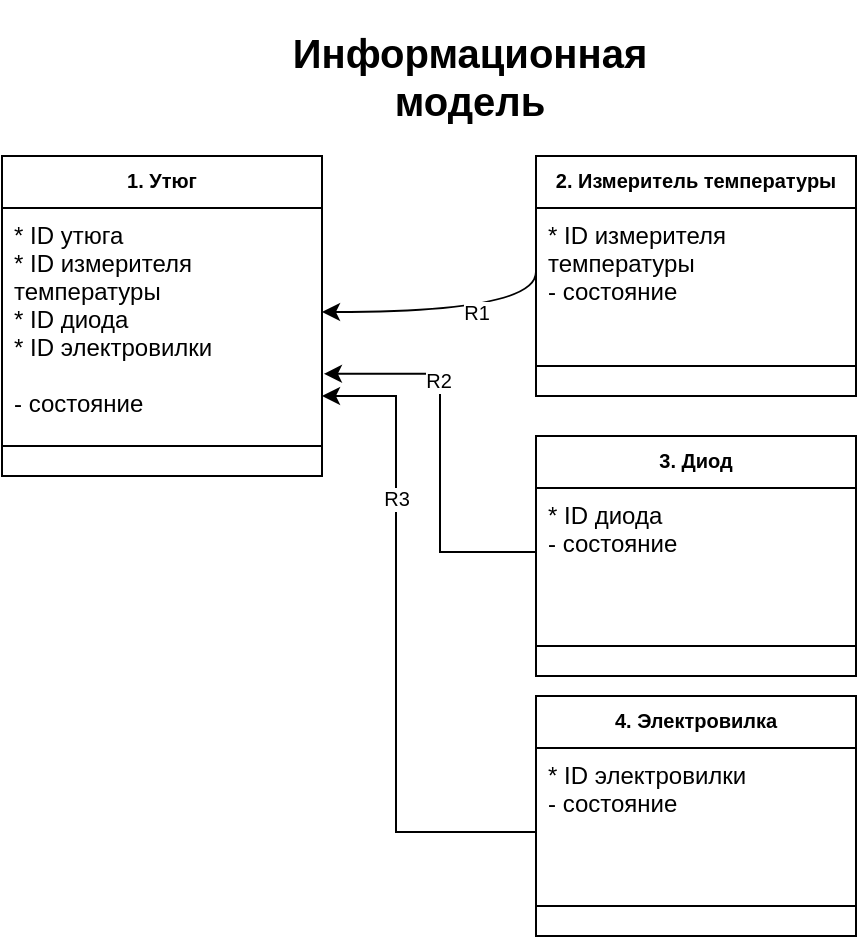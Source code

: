<mxfile version="13.3.1" type="device" pages="4"><diagram id="ui0vCS2HmVs2OBVr5xib" name="ИМ"><mxGraphModel dx="1135" dy="599" grid="1" gridSize="10" guides="1" tooltips="1" connect="1" arrows="1" fold="1" page="1" pageScale="1" pageWidth="827" pageHeight="1169" math="0" shadow="0"><root><mxCell id="0"/><mxCell id="1" parent="0"/><mxCell id="bkPo0ayAa9-tvsGQvNiZ-15" style="edgeStyle=orthogonalEdgeStyle;curved=1;rounded=0;orthogonalLoop=1;jettySize=auto;html=1;exitX=0;exitY=0.5;exitDx=0;exitDy=0;entryX=1;entryY=0.5;entryDx=0;entryDy=0;fontSize=10;" parent="1" source="bkPo0ayAa9-tvsGQvNiZ-6" target="bkPo0ayAa9-tvsGQvNiZ-2" edge="1"><mxGeometry relative="1" as="geometry"><Array as="points"><mxPoint x="328" y="208"/></Array></mxGeometry></mxCell><mxCell id="bkPo0ayAa9-tvsGQvNiZ-186" value="R1" style="edgeLabel;html=1;align=center;verticalAlign=middle;resizable=0;points=[];fontSize=10;" parent="bkPo0ayAa9-tvsGQvNiZ-15" vertex="1" connectable="0"><mxGeometry x="-0.204" relative="1" as="geometry"><mxPoint as="offset"/></mxGeometry></mxCell><mxCell id="bkPo0ayAa9-tvsGQvNiZ-16" style="edgeStyle=orthogonalEdgeStyle;rounded=0;orthogonalLoop=1;jettySize=auto;html=1;exitX=0;exitY=0.5;exitDx=0;exitDy=0;entryX=1.006;entryY=0.797;entryDx=0;entryDy=0;entryPerimeter=0;fontSize=10;" parent="1" source="bkPo0ayAa9-tvsGQvNiZ-9" target="bkPo0ayAa9-tvsGQvNiZ-2" edge="1"><mxGeometry relative="1" as="geometry"><Array as="points"><mxPoint x="280" y="328"/><mxPoint x="280" y="239"/></Array></mxGeometry></mxCell><mxCell id="bkPo0ayAa9-tvsGQvNiZ-187" value="R2" style="edgeLabel;html=1;align=center;verticalAlign=middle;resizable=0;points=[];fontSize=10;" parent="bkPo0ayAa9-tvsGQvNiZ-16" vertex="1" connectable="0"><mxGeometry x="0.378" y="1" relative="1" as="geometry"><mxPoint as="offset"/></mxGeometry></mxCell><mxCell id="bkPo0ayAa9-tvsGQvNiZ-17" style="edgeStyle=orthogonalEdgeStyle;rounded=0;orthogonalLoop=1;jettySize=auto;html=1;exitX=0;exitY=0.5;exitDx=0;exitDy=0;entryX=1;entryY=0.75;entryDx=0;entryDy=0;fontSize=10;" parent="1" source="bkPo0ayAa9-tvsGQvNiZ-12" target="bkPo0ayAa9-tvsGQvNiZ-1" edge="1"><mxGeometry relative="1" as="geometry"><Array as="points"><mxPoint x="328" y="468"/><mxPoint x="258" y="468"/><mxPoint x="258" y="250"/></Array></mxGeometry></mxCell><mxCell id="bkPo0ayAa9-tvsGQvNiZ-188" value="R3" style="edgeLabel;html=1;align=center;verticalAlign=middle;resizable=0;points=[];fontSize=10;" parent="bkPo0ayAa9-tvsGQvNiZ-17" vertex="1" connectable="0"><mxGeometry x="0.478" relative="1" as="geometry"><mxPoint as="offset"/></mxGeometry></mxCell><mxCell id="bkPo0ayAa9-tvsGQvNiZ-1" value="1. Утюг" style="swimlane;fontStyle=1;align=center;verticalAlign=top;childLayout=stackLayout;horizontal=1;startSize=26;horizontalStack=0;resizeParent=1;resizeParentMax=0;resizeLast=0;collapsible=1;marginBottom=0;strokeWidth=1;fontSize=10;" parent="1" vertex="1"><mxGeometry x="61" y="130" width="160" height="160" as="geometry"/></mxCell><mxCell id="bkPo0ayAa9-tvsGQvNiZ-2" value="* ID утюга&#xa;* ID измерителя &#xa;температуры&#xa;* ID диода&#xa;* ID электровилки&#xa;&#xa;- состояние" style="text;strokeColor=none;fillColor=none;align=left;verticalAlign=top;spacingLeft=4;spacingRight=4;overflow=hidden;rotatable=0;points=[[0,0.5],[1,0.5]];portConstraint=eastwest;" parent="bkPo0ayAa9-tvsGQvNiZ-1" vertex="1"><mxGeometry y="26" width="160" height="104" as="geometry"/></mxCell><mxCell id="bkPo0ayAa9-tvsGQvNiZ-3" value="" style="line;strokeWidth=1;fillColor=none;align=left;verticalAlign=middle;spacingTop=-1;spacingLeft=3;spacingRight=3;rotatable=0;labelPosition=right;points=[];portConstraint=eastwest;" parent="bkPo0ayAa9-tvsGQvNiZ-1" vertex="1"><mxGeometry y="130" width="160" height="30" as="geometry"/></mxCell><mxCell id="bkPo0ayAa9-tvsGQvNiZ-5" value="2. Измеритель температуры" style="swimlane;fontStyle=1;align=center;verticalAlign=top;childLayout=stackLayout;horizontal=1;startSize=26;horizontalStack=0;resizeParent=1;resizeParentMax=0;resizeLast=0;collapsible=1;marginBottom=0;strokeWidth=1;fontSize=10;" parent="1" vertex="1"><mxGeometry x="328" y="130" width="160" height="120" as="geometry"/></mxCell><mxCell id="bkPo0ayAa9-tvsGQvNiZ-6" value="* ID измерителя &#xa;температуры&#xa;- состояние" style="text;strokeColor=none;fillColor=none;align=left;verticalAlign=top;spacingLeft=4;spacingRight=4;overflow=hidden;rotatable=0;points=[[0,0.5],[1,0.5]];portConstraint=eastwest;" parent="bkPo0ayAa9-tvsGQvNiZ-5" vertex="1"><mxGeometry y="26" width="160" height="64" as="geometry"/></mxCell><mxCell id="bkPo0ayAa9-tvsGQvNiZ-7" value="" style="line;strokeWidth=1;fillColor=none;align=left;verticalAlign=middle;spacingTop=-1;spacingLeft=3;spacingRight=3;rotatable=0;labelPosition=right;points=[];portConstraint=eastwest;" parent="bkPo0ayAa9-tvsGQvNiZ-5" vertex="1"><mxGeometry y="90" width="160" height="30" as="geometry"/></mxCell><mxCell id="bkPo0ayAa9-tvsGQvNiZ-8" value="3. Диод" style="swimlane;fontStyle=1;align=center;verticalAlign=top;childLayout=stackLayout;horizontal=1;startSize=26;horizontalStack=0;resizeParent=1;resizeParentMax=0;resizeLast=0;collapsible=1;marginBottom=0;strokeWidth=1;fontSize=10;" parent="1" vertex="1"><mxGeometry x="328" y="270" width="160" height="120" as="geometry"/></mxCell><mxCell id="bkPo0ayAa9-tvsGQvNiZ-9" value="* ID диода&#xa;- состояние" style="text;strokeColor=none;fillColor=none;align=left;verticalAlign=top;spacingLeft=4;spacingRight=4;overflow=hidden;rotatable=0;points=[[0,0.5],[1,0.5]];portConstraint=eastwest;" parent="bkPo0ayAa9-tvsGQvNiZ-8" vertex="1"><mxGeometry y="26" width="160" height="64" as="geometry"/></mxCell><mxCell id="bkPo0ayAa9-tvsGQvNiZ-10" value="" style="line;strokeWidth=1;fillColor=none;align=left;verticalAlign=middle;spacingTop=-1;spacingLeft=3;spacingRight=3;rotatable=0;labelPosition=right;points=[];portConstraint=eastwest;" parent="bkPo0ayAa9-tvsGQvNiZ-8" vertex="1"><mxGeometry y="90" width="160" height="30" as="geometry"/></mxCell><mxCell id="bkPo0ayAa9-tvsGQvNiZ-19" value="&lt;h1&gt;Информационная модель&lt;/h1&gt;" style="text;html=1;strokeColor=none;fillColor=none;align=center;verticalAlign=middle;whiteSpace=wrap;rounded=0;fontSize=10;" parent="1" vertex="1"><mxGeometry x="200" y="80" width="190" height="20" as="geometry"/></mxCell><mxCell id="bkPo0ayAa9-tvsGQvNiZ-11" value="4. Электровилка" style="swimlane;fontStyle=1;align=center;verticalAlign=top;childLayout=stackLayout;horizontal=1;startSize=26;horizontalStack=0;resizeParent=1;resizeParentMax=0;resizeLast=0;collapsible=1;marginBottom=0;strokeWidth=1;fontSize=10;" parent="1" vertex="1"><mxGeometry x="328" y="400" width="160" height="120" as="geometry"/></mxCell><mxCell id="bkPo0ayAa9-tvsGQvNiZ-12" value="* ID электровилки&#xa;- состояние" style="text;strokeColor=none;fillColor=none;align=left;verticalAlign=top;spacingLeft=4;spacingRight=4;overflow=hidden;rotatable=0;points=[[0,0.5],[1,0.5]];portConstraint=eastwest;" parent="bkPo0ayAa9-tvsGQvNiZ-11" vertex="1"><mxGeometry y="26" width="160" height="64" as="geometry"/></mxCell><mxCell id="bkPo0ayAa9-tvsGQvNiZ-13" value="" style="line;strokeWidth=1;fillColor=none;align=left;verticalAlign=middle;spacingTop=-1;spacingLeft=3;spacingRight=3;rotatable=0;labelPosition=right;points=[];portConstraint=eastwest;" parent="bkPo0ayAa9-tvsGQvNiZ-11" vertex="1"><mxGeometry y="90" width="160" height="30" as="geometry"/></mxCell></root></mxGraphModel></diagram><diagram id="1OpgCcRuFCjVPTc1qu8n" name="ДПС"><mxGraphModel dx="1936" dy="1021" grid="1" gridSize="10" guides="1" tooltips="1" connect="1" arrows="1" fold="1" page="1" pageScale="1" pageWidth="827" pageHeight="1169" math="0" shadow="0"><root><mxCell id="PqTRmj8DJm1xf2S8gyAx-0"/><mxCell id="PqTRmj8DJm1xf2S8gyAx-1" parent="PqTRmj8DJm1xf2S8gyAx-0"/><mxCell id="G5Dsgtix-SQ-O07iNKiP-0" value="&lt;h1&gt;Диаграмма переходов состояний&lt;/h1&gt;" style="text;html=1;strokeColor=none;fillColor=none;align=center;verticalAlign=middle;whiteSpace=wrap;rounded=0;fontSize=10;" parent="PqTRmj8DJm1xf2S8gyAx-1" vertex="1"><mxGeometry x="310" y="575" width="360" height="20" as="geometry"/></mxCell><mxCell id="G5Dsgtix-SQ-O07iNKiP-1" value="&lt;h2&gt;Электровилка&lt;/h2&gt;" style="text;html=1;strokeColor=none;fillColor=none;align=center;verticalAlign=middle;whiteSpace=wrap;rounded=0;fontSize=10;" parent="PqTRmj8DJm1xf2S8gyAx-1" vertex="1"><mxGeometry x="80" y="630" width="130" height="20" as="geometry"/></mxCell><mxCell id="G5Dsgtix-SQ-O07iNKiP-2" style="edgeStyle=none;rounded=0;orthogonalLoop=1;jettySize=auto;html=1;exitX=1;exitY=0.25;exitDx=0;exitDy=0;entryX=0;entryY=0.25;entryDx=0;entryDy=0;fontSize=10;" parent="PqTRmj8DJm1xf2S8gyAx-1" source="G5Dsgtix-SQ-O07iNKiP-4" target="G5Dsgtix-SQ-O07iNKiP-7" edge="1"><mxGeometry relative="1" as="geometry"/></mxCell><mxCell id="G5Dsgtix-SQ-O07iNKiP-3" value="Э1" style="edgeLabel;html=1;align=center;verticalAlign=middle;resizable=0;points=[];fontSize=10;" parent="G5Dsgtix-SQ-O07iNKiP-2" vertex="1" connectable="0"><mxGeometry x="-0.214" y="-1" relative="1" as="geometry"><mxPoint y="-11" as="offset"/></mxGeometry></mxCell><mxCell id="G5Dsgtix-SQ-O07iNKiP-4" value="1.Включена в розетку" style="rounded=0;whiteSpace=wrap;html=1;strokeWidth=1;fontSize=10;" parent="PqTRmj8DJm1xf2S8gyAx-1" vertex="1"><mxGeometry x="80" y="680" width="90" height="40" as="geometry"/></mxCell><mxCell id="G5Dsgtix-SQ-O07iNKiP-5" style="edgeStyle=none;rounded=0;orthogonalLoop=1;jettySize=auto;html=1;exitX=0;exitY=0.75;exitDx=0;exitDy=0;entryX=1;entryY=0.75;entryDx=0;entryDy=0;fontSize=10;" parent="PqTRmj8DJm1xf2S8gyAx-1" source="G5Dsgtix-SQ-O07iNKiP-7" target="G5Dsgtix-SQ-O07iNKiP-4" edge="1"><mxGeometry relative="1" as="geometry"/></mxCell><mxCell id="G5Dsgtix-SQ-O07iNKiP-6" value="Э2" style="edgeLabel;html=1;align=center;verticalAlign=middle;resizable=0;points=[];fontSize=10;" parent="G5Dsgtix-SQ-O07iNKiP-5" vertex="1" connectable="0"><mxGeometry x="-0.119" y="2" relative="1" as="geometry"><mxPoint x="0.83" y="-12" as="offset"/></mxGeometry></mxCell><mxCell id="G5Dsgtix-SQ-O07iNKiP-7" value="2.Выключена из розетки" style="rounded=0;whiteSpace=wrap;html=1;strokeWidth=1;fontSize=10;" parent="PqTRmj8DJm1xf2S8gyAx-1" vertex="1"><mxGeometry x="240" y="680" width="100" height="40" as="geometry"/></mxCell><mxCell id="G5Dsgtix-SQ-O07iNKiP-8" value="&lt;h2&gt;Утюг&lt;/h2&gt;" style="text;html=1;strokeColor=none;fillColor=none;align=center;verticalAlign=middle;whiteSpace=wrap;rounded=0;fontSize=10;" parent="PqTRmj8DJm1xf2S8gyAx-1" vertex="1"><mxGeometry x="125" y="910" width="110" height="20" as="geometry"/></mxCell><mxCell id="G5Dsgtix-SQ-O07iNKiP-9" style="edgeStyle=none;rounded=0;orthogonalLoop=1;jettySize=auto;html=1;exitX=0.5;exitY=1;exitDx=0;exitDy=0;entryX=0.5;entryY=0;entryDx=0;entryDy=0;fontSize=10;" parent="PqTRmj8DJm1xf2S8gyAx-1" source="G5Dsgtix-SQ-O07iNKiP-13" target="G5Dsgtix-SQ-O07iNKiP-16" edge="1"><mxGeometry relative="1" as="geometry"/></mxCell><mxCell id="G5Dsgtix-SQ-O07iNKiP-10" value="Т2" style="edgeLabel;html=1;align=center;verticalAlign=middle;resizable=0;points=[];fontSize=10;" parent="G5Dsgtix-SQ-O07iNKiP-9" vertex="1" connectable="0"><mxGeometry x="-0.391" relative="1" as="geometry"><mxPoint x="0.64" y="12.94" as="offset"/></mxGeometry></mxCell><mxCell id="G5Dsgtix-SQ-O07iNKiP-11" style="edgeStyle=none;rounded=0;orthogonalLoop=1;jettySize=auto;html=1;exitX=0;exitY=0.25;exitDx=0;exitDy=0;entryX=1;entryY=0.25;entryDx=0;entryDy=0;fontSize=10;" parent="PqTRmj8DJm1xf2S8gyAx-1" source="G5Dsgtix-SQ-O07iNKiP-13" target="G5Dsgtix-SQ-O07iNKiP-33" edge="1"><mxGeometry relative="1" as="geometry"/></mxCell><mxCell id="G5Dsgtix-SQ-O07iNKiP-12" value="Т3" style="edgeLabel;html=1;align=center;verticalAlign=middle;resizable=0;points=[];fontSize=10;" parent="G5Dsgtix-SQ-O07iNKiP-11" vertex="1" connectable="0"><mxGeometry x="-0.056" y="-2" relative="1" as="geometry"><mxPoint y="-5.5" as="offset"/></mxGeometry></mxCell><mxCell id="G5Dsgtix-SQ-O07iNKiP-13" value="2.Нагревается" style="rounded=0;whiteSpace=wrap;html=1;strokeWidth=1;fontSize=10;" parent="PqTRmj8DJm1xf2S8gyAx-1" vertex="1"><mxGeometry x="210" y="1000" width="100" height="30" as="geometry"/></mxCell><mxCell id="G5Dsgtix-SQ-O07iNKiP-14" style="edgeStyle=none;rounded=0;orthogonalLoop=1;jettySize=auto;html=1;exitX=0.5;exitY=0;exitDx=0;exitDy=0;entryX=0.5;entryY=1;entryDx=0;entryDy=0;fontSize=10;" parent="PqTRmj8DJm1xf2S8gyAx-1" source="G5Dsgtix-SQ-O07iNKiP-16" target="G5Dsgtix-SQ-O07iNKiP-33" edge="1"><mxGeometry relative="1" as="geometry"/></mxCell><mxCell id="G5Dsgtix-SQ-O07iNKiP-15" value="Т3" style="edgeLabel;html=1;align=center;verticalAlign=middle;resizable=0;points=[];fontSize=10;" parent="G5Dsgtix-SQ-O07iNKiP-14" vertex="1" connectable="0"><mxGeometry x="0.117" y="-2" relative="1" as="geometry"><mxPoint x="-9.03" y="9.12" as="offset"/></mxGeometry></mxCell><mxCell id="G5Dsgtix-SQ-O07iNKiP-16" value="3.Нагрет" style="rounded=0;whiteSpace=wrap;html=1;strokeWidth=1;fontSize=10;" parent="PqTRmj8DJm1xf2S8gyAx-1" vertex="1"><mxGeometry x="120" y="1100" width="100" height="30" as="geometry"/></mxCell><mxCell id="G5Dsgtix-SQ-O07iNKiP-17" style="edgeStyle=none;rounded=0;orthogonalLoop=1;jettySize=auto;html=1;exitX=0.5;exitY=1;exitDx=0;exitDy=0;entryX=0.5;entryY=0;entryDx=0;entryDy=0;fontSize=10;" parent="PqTRmj8DJm1xf2S8gyAx-1" source="G5Dsgtix-SQ-O07iNKiP-19" target="G5Dsgtix-SQ-O07iNKiP-13" edge="1"><mxGeometry relative="1" as="geometry"/></mxCell><mxCell id="G5Dsgtix-SQ-O07iNKiP-18" value="Т1" style="edgeLabel;html=1;align=center;verticalAlign=middle;resizable=0;points=[];fontSize=10;" parent="G5Dsgtix-SQ-O07iNKiP-17" vertex="1" connectable="0"><mxGeometry x="-0.025" y="1" relative="1" as="geometry"><mxPoint x="18.1" y="-3.61" as="offset"/></mxGeometry></mxCell><mxCell id="G5Dsgtix-SQ-O07iNKiP-19" value="1.Не нагрет" style="rounded=0;whiteSpace=wrap;html=1;strokeWidth=1;fontSize=10;" parent="PqTRmj8DJm1xf2S8gyAx-1" vertex="1"><mxGeometry x="120" y="950" width="100" height="30" as="geometry"/></mxCell><mxCell id="G5Dsgtix-SQ-O07iNKiP-20" value="&lt;h2&gt;Диод&lt;/h2&gt;" style="text;html=1;strokeColor=none;fillColor=none;align=center;verticalAlign=middle;whiteSpace=wrap;rounded=0;fontSize=10;" parent="PqTRmj8DJm1xf2S8gyAx-1" vertex="1"><mxGeometry x="494" y="630" width="40" height="20" as="geometry"/></mxCell><mxCell id="G5Dsgtix-SQ-O07iNKiP-21" style="edgeStyle=none;rounded=0;orthogonalLoop=1;jettySize=auto;html=1;exitX=1;exitY=0.25;exitDx=0;exitDy=0;entryX=0;entryY=0.25;entryDx=0;entryDy=0;fontSize=10;" parent="PqTRmj8DJm1xf2S8gyAx-1" source="G5Dsgtix-SQ-O07iNKiP-23" target="G5Dsgtix-SQ-O07iNKiP-28" edge="1"><mxGeometry relative="1" as="geometry"/></mxCell><mxCell id="G5Dsgtix-SQ-O07iNKiP-22" value="Д1" style="edgeLabel;html=1;align=center;verticalAlign=middle;resizable=0;points=[];fontSize=10;" parent="G5Dsgtix-SQ-O07iNKiP-21" vertex="1" connectable="0"><mxGeometry x="0.111" relative="1" as="geometry"><mxPoint x="-3.33" y="-10" as="offset"/></mxGeometry></mxCell><mxCell id="G5Dsgtix-SQ-O07iNKiP-23" value="1.Не горит" style="rounded=0;whiteSpace=wrap;html=1;strokeWidth=1;fontSize=10;" parent="PqTRmj8DJm1xf2S8gyAx-1" vertex="1"><mxGeometry x="471" y="680" width="100" height="40" as="geometry"/></mxCell><mxCell id="G5Dsgtix-SQ-O07iNKiP-24" style="edgeStyle=none;rounded=0;orthogonalLoop=1;jettySize=auto;html=1;exitX=0;exitY=0.75;exitDx=0;exitDy=0;entryX=1;entryY=0.75;entryDx=0;entryDy=0;fontSize=10;" parent="PqTRmj8DJm1xf2S8gyAx-1" source="G5Dsgtix-SQ-O07iNKiP-28" target="G5Dsgtix-SQ-O07iNKiP-23" edge="1"><mxGeometry relative="1" as="geometry"/></mxCell><mxCell id="G5Dsgtix-SQ-O07iNKiP-25" value="Д2" style="edgeLabel;html=1;align=center;verticalAlign=middle;resizable=0;points=[];fontSize=10;" parent="G5Dsgtix-SQ-O07iNKiP-24" vertex="1" connectable="0"><mxGeometry x="0.111" y="-3" relative="1" as="geometry"><mxPoint x="3.33" y="-7" as="offset"/></mxGeometry></mxCell><mxCell id="G5Dsgtix-SQ-O07iNKiP-26" style="edgeStyle=none;rounded=0;orthogonalLoop=1;jettySize=auto;html=1;exitX=0.5;exitY=1;exitDx=0;exitDy=0;entryX=1;entryY=0;entryDx=0;entryDy=0;fontSize=10;" parent="PqTRmj8DJm1xf2S8gyAx-1" source="G5Dsgtix-SQ-O07iNKiP-28" target="G5Dsgtix-SQ-O07iNKiP-36" edge="1"><mxGeometry relative="1" as="geometry"/></mxCell><mxCell id="G5Dsgtix-SQ-O07iNKiP-27" value="Д3" style="edgeLabel;html=1;align=center;verticalAlign=middle;resizable=0;points=[];fontSize=10;" parent="G5Dsgtix-SQ-O07iNKiP-26" vertex="1" connectable="0"><mxGeometry x="-0.061" y="-2" relative="1" as="geometry"><mxPoint x="-14.44" as="offset"/></mxGeometry></mxCell><mxCell id="G5Dsgtix-SQ-O07iNKiP-28" value="2.Мигает" style="rounded=0;whiteSpace=wrap;html=1;strokeWidth=1;fontSize=10;" parent="PqTRmj8DJm1xf2S8gyAx-1" vertex="1"><mxGeometry x="634" y="680" width="100" height="40" as="geometry"/></mxCell><mxCell id="G5Dsgtix-SQ-O07iNKiP-29" style="edgeStyle=none;rounded=0;orthogonalLoop=1;jettySize=auto;html=1;exitX=0.5;exitY=0;exitDx=0;exitDy=0;entryX=0.5;entryY=1;entryDx=0;entryDy=0;fontSize=10;" parent="PqTRmj8DJm1xf2S8gyAx-1" source="G5Dsgtix-SQ-O07iNKiP-33" target="G5Dsgtix-SQ-O07iNKiP-19" edge="1"><mxGeometry relative="1" as="geometry"/></mxCell><mxCell id="G5Dsgtix-SQ-O07iNKiP-30" value="Т4" style="edgeLabel;html=1;align=center;verticalAlign=middle;resizable=0;points=[];fontSize=10;" parent="G5Dsgtix-SQ-O07iNKiP-29" vertex="1" connectable="0"><mxGeometry x="-0.094" y="1" relative="1" as="geometry"><mxPoint x="-23.35" y="-6.08" as="offset"/></mxGeometry></mxCell><mxCell id="G5Dsgtix-SQ-O07iNKiP-31" style="edgeStyle=none;rounded=0;orthogonalLoop=1;jettySize=auto;html=1;exitX=1;exitY=0.75;exitDx=0;exitDy=0;entryX=0;entryY=0.75;entryDx=0;entryDy=0;fontSize=10;" parent="PqTRmj8DJm1xf2S8gyAx-1" source="G5Dsgtix-SQ-O07iNKiP-33" target="G5Dsgtix-SQ-O07iNKiP-13" edge="1"><mxGeometry relative="1" as="geometry"/></mxCell><mxCell id="G5Dsgtix-SQ-O07iNKiP-32" value="Т1" style="edgeLabel;html=1;align=center;verticalAlign=middle;resizable=0;points=[];fontSize=10;" parent="G5Dsgtix-SQ-O07iNKiP-31" vertex="1" connectable="0"><mxGeometry x="0.028" y="-2" relative="1" as="geometry"><mxPoint y="-9.5" as="offset"/></mxGeometry></mxCell><mxCell id="G5Dsgtix-SQ-O07iNKiP-33" value="4.Остывает" style="rounded=0;whiteSpace=wrap;html=1;strokeWidth=1;fontSize=10;" parent="PqTRmj8DJm1xf2S8gyAx-1" vertex="1"><mxGeometry x="20" y="1050" width="100" height="30" as="geometry"/></mxCell><mxCell id="G5Dsgtix-SQ-O07iNKiP-34" style="edgeStyle=none;rounded=0;orthogonalLoop=1;jettySize=auto;html=1;exitX=0.25;exitY=0;exitDx=0;exitDy=0;entryX=0.5;entryY=1;entryDx=0;entryDy=0;fontSize=10;" parent="PqTRmj8DJm1xf2S8gyAx-1" source="G5Dsgtix-SQ-O07iNKiP-36" target="G5Dsgtix-SQ-O07iNKiP-23" edge="1"><mxGeometry relative="1" as="geometry"/></mxCell><mxCell id="G5Dsgtix-SQ-O07iNKiP-35" value="Д2" style="edgeLabel;html=1;align=center;verticalAlign=middle;resizable=0;points=[];fontSize=10;" parent="G5Dsgtix-SQ-O07iNKiP-34" vertex="1" connectable="0"><mxGeometry x="0.194" y="-1" relative="1" as="geometry"><mxPoint x="17.44" as="offset"/></mxGeometry></mxCell><mxCell id="G5Dsgtix-SQ-O07iNKiP-36" value="3.Горит" style="rounded=0;whiteSpace=wrap;html=1;strokeWidth=1;fontSize=10;" parent="PqTRmj8DJm1xf2S8gyAx-1" vertex="1"><mxGeometry x="554" y="750" width="100" height="50" as="geometry"/></mxCell><mxCell id="G5Dsgtix-SQ-O07iNKiP-37" value="&lt;h2&gt;Измеритель температуры&lt;/h2&gt;" style="text;html=1;strokeColor=none;fillColor=none;align=center;verticalAlign=middle;whiteSpace=wrap;rounded=0;fontSize=10;" parent="PqTRmj8DJm1xf2S8gyAx-1" vertex="1"><mxGeometry x="502.5" y="920" width="110" height="20" as="geometry"/></mxCell><mxCell id="G5Dsgtix-SQ-O07iNKiP-38" style="edgeStyle=none;rounded=0;orthogonalLoop=1;jettySize=auto;html=1;exitX=1;exitY=0.25;exitDx=0;exitDy=0;entryX=0;entryY=0.25;entryDx=0;entryDy=0;fontSize=10;" parent="PqTRmj8DJm1xf2S8gyAx-1" source="G5Dsgtix-SQ-O07iNKiP-40" target="G5Dsgtix-SQ-O07iNKiP-43" edge="1"><mxGeometry relative="1" as="geometry"/></mxCell><mxCell id="G5Dsgtix-SQ-O07iNKiP-39" value="И1" style="edgeLabel;html=1;align=center;verticalAlign=middle;resizable=0;points=[];fontSize=10;" parent="G5Dsgtix-SQ-O07iNKiP-38" vertex="1" connectable="0"><mxGeometry x="-0.262" y="3" relative="1" as="geometry"><mxPoint x="4.17" y="-7" as="offset"/></mxGeometry></mxCell><mxCell id="G5Dsgtix-SQ-O07iNKiP-40" value="1.Нужная температура" style="rounded=0;whiteSpace=wrap;html=1;strokeWidth=1;fontSize=10;" parent="PqTRmj8DJm1xf2S8gyAx-1" vertex="1"><mxGeometry x="427.5" y="970" width="100" height="40" as="geometry"/></mxCell><mxCell id="G5Dsgtix-SQ-O07iNKiP-41" style="edgeStyle=none;rounded=0;orthogonalLoop=1;jettySize=auto;html=1;exitX=0;exitY=0.75;exitDx=0;exitDy=0;entryX=1;entryY=0.75;entryDx=0;entryDy=0;fontSize=10;" parent="PqTRmj8DJm1xf2S8gyAx-1" source="G5Dsgtix-SQ-O07iNKiP-43" target="G5Dsgtix-SQ-O07iNKiP-40" edge="1"><mxGeometry relative="1" as="geometry"/></mxCell><mxCell id="G5Dsgtix-SQ-O07iNKiP-42" value="И2" style="edgeLabel;html=1;align=center;verticalAlign=middle;resizable=0;points=[];fontSize=10;" parent="G5Dsgtix-SQ-O07iNKiP-41" vertex="1" connectable="0"><mxGeometry x="-0.071" y="-1" relative="1" as="geometry"><mxPoint y="-9" as="offset"/></mxGeometry></mxCell><mxCell id="G5Dsgtix-SQ-O07iNKiP-43" value="2.Недостаточная температура" style="rounded=0;whiteSpace=wrap;html=1;strokeWidth=1;fontSize=10;" parent="PqTRmj8DJm1xf2S8gyAx-1" vertex="1"><mxGeometry x="597.5" y="970" width="100" height="40" as="geometry"/></mxCell><mxCell id="G5Dsgtix-SQ-O07iNKiP-44" value="Э1. Вынуть вилку &amp;nbsp;из розетки" style="text;html=1;strokeColor=none;fillColor=none;align=center;verticalAlign=middle;whiteSpace=wrap;rounded=0;fontSize=10;" parent="PqTRmj8DJm1xf2S8gyAx-1" vertex="1"><mxGeometry x="60" y="730" width="185" height="20" as="geometry"/></mxCell><mxCell id="G5Dsgtix-SQ-O07iNKiP-45" value="Э2. Вставить вилку в розетку" style="text;html=1;strokeColor=none;fillColor=none;align=center;verticalAlign=middle;whiteSpace=wrap;rounded=0;fontSize=10;" parent="PqTRmj8DJm1xf2S8gyAx-1" vertex="1"><mxGeometry x="60" y="750" width="185" height="20" as="geometry"/></mxCell><mxCell id="G5Dsgtix-SQ-O07iNKiP-46" value="Т1. Включение утюга" style="text;html=1;strokeColor=none;fillColor=none;align=center;verticalAlign=middle;whiteSpace=wrap;rounded=0;fontSize=10;" parent="PqTRmj8DJm1xf2S8gyAx-1" vertex="1"><mxGeometry x="70" y="1145" width="170" height="20" as="geometry"/></mxCell><mxCell id="G5Dsgtix-SQ-O07iNKiP-47" value="Т2. Завершение нагревания&amp;nbsp;" style="text;html=1;strokeColor=none;fillColor=none;align=center;verticalAlign=middle;whiteSpace=wrap;rounded=0;fontSize=10;" parent="PqTRmj8DJm1xf2S8gyAx-1" vertex="1"><mxGeometry x="70" y="1165" width="190" height="20" as="geometry"/></mxCell><mxCell id="G5Dsgtix-SQ-O07iNKiP-48" value="Т3. Выключить утюг" style="text;html=1;strokeColor=none;fillColor=none;align=center;verticalAlign=middle;whiteSpace=wrap;rounded=0;fontSize=10;" parent="PqTRmj8DJm1xf2S8gyAx-1" vertex="1"><mxGeometry x="67" y="1185" width="190" height="20" as="geometry"/></mxCell><mxCell id="21ju7HupNQPM2uVqrgGU-189" value="" style="shape=table;html=1;whiteSpace=wrap;startSize=0;container=1;collapsible=0;childLayout=tableLayout;strokeWidth=1;fontSize=10;" parent="PqTRmj8DJm1xf2S8gyAx-1" vertex="1"><mxGeometry x="800" y="820" width="126" height="93" as="geometry"/></mxCell><mxCell id="21ju7HupNQPM2uVqrgGU-190" value="" style="shape=partialRectangle;html=1;whiteSpace=wrap;collapsible=0;dropTarget=0;pointerEvents=0;fillColor=none;top=0;left=0;bottom=0;right=0;points=[[0,0.5],[1,0.5]];portConstraint=eastwest;" parent="21ju7HupNQPM2uVqrgGU-189" vertex="1"><mxGeometry width="126" height="23" as="geometry"/></mxCell><mxCell id="21ju7HupNQPM2uVqrgGU-191" value="Д3" style="shape=partialRectangle;html=1;whiteSpace=wrap;connectable=0;fillColor=none;top=0;left=0;bottom=0;right=0;overflow=hidden;" parent="21ju7HupNQPM2uVqrgGU-190" vertex="1"><mxGeometry width="85" height="23" as="geometry"/></mxCell><mxCell id="21ju7HupNQPM2uVqrgGU-192" value="" style="shape=partialRectangle;html=1;whiteSpace=wrap;connectable=0;fillColor=none;top=0;left=0;bottom=0;right=0;overflow=hidden;" parent="21ju7HupNQPM2uVqrgGU-190" vertex="1"><mxGeometry x="85" width="21" height="23" as="geometry"/></mxCell><mxCell id="21ju7HupNQPM2uVqrgGU-193" value="" style="shape=partialRectangle;html=1;whiteSpace=wrap;connectable=0;fillColor=none;top=0;left=0;bottom=0;right=0;overflow=hidden;" parent="21ju7HupNQPM2uVqrgGU-190" vertex="1"><mxGeometry x="106" width="20" height="23" as="geometry"/></mxCell><mxCell id="21ju7HupNQPM2uVqrgGU-194" value="" style="shape=partialRectangle;html=1;whiteSpace=wrap;collapsible=0;dropTarget=0;pointerEvents=0;fillColor=none;top=0;left=0;bottom=0;right=0;points=[[0,0.5],[1,0.5]];portConstraint=eastwest;" parent="21ju7HupNQPM2uVqrgGU-189" vertex="1"><mxGeometry y="23" width="126" height="24" as="geometry"/></mxCell><mxCell id="21ju7HupNQPM2uVqrgGU-195" value="" style="shape=partialRectangle;html=1;whiteSpace=wrap;connectable=0;fillColor=none;top=0;left=0;bottom=0;right=0;overflow=hidden;" parent="21ju7HupNQPM2uVqrgGU-194" vertex="1"><mxGeometry width="85" height="24" as="geometry"/></mxCell><mxCell id="21ju7HupNQPM2uVqrgGU-196" value="" style="shape=partialRectangle;html=1;whiteSpace=wrap;connectable=0;fillColor=none;top=0;left=0;bottom=0;right=0;overflow=hidden;" parent="21ju7HupNQPM2uVqrgGU-194" vertex="1"><mxGeometry x="85" width="21" height="24" as="geometry"/></mxCell><mxCell id="21ju7HupNQPM2uVqrgGU-197" value="" style="shape=partialRectangle;html=1;whiteSpace=wrap;connectable=0;fillColor=none;top=0;left=0;bottom=0;right=0;overflow=hidden;" parent="21ju7HupNQPM2uVqrgGU-194" vertex="1"><mxGeometry x="106" width="20" height="24" as="geometry"/></mxCell><mxCell id="21ju7HupNQPM2uVqrgGU-198" value="" style="shape=partialRectangle;html=1;whiteSpace=wrap;collapsible=0;dropTarget=0;pointerEvents=0;fillColor=none;top=0;left=0;bottom=0;right=0;points=[[0,0.5],[1,0.5]];portConstraint=eastwest;" parent="21ju7HupNQPM2uVqrgGU-189" vertex="1"><mxGeometry y="47" width="126" height="23" as="geometry"/></mxCell><mxCell id="21ju7HupNQPM2uVqrgGU-199" value="3" style="shape=partialRectangle;html=1;whiteSpace=wrap;connectable=0;fillColor=none;top=0;left=0;bottom=0;right=0;overflow=hidden;" parent="21ju7HupNQPM2uVqrgGU-198" vertex="1"><mxGeometry width="85" height="23" as="geometry"/></mxCell><mxCell id="21ju7HupNQPM2uVqrgGU-200" value="" style="shape=partialRectangle;html=1;whiteSpace=wrap;connectable=0;fillColor=none;top=0;left=0;bottom=0;right=0;overflow=hidden;" parent="21ju7HupNQPM2uVqrgGU-198" vertex="1"><mxGeometry x="85" width="21" height="23" as="geometry"/></mxCell><mxCell id="21ju7HupNQPM2uVqrgGU-201" value="" style="shape=partialRectangle;html=1;whiteSpace=wrap;connectable=0;fillColor=none;top=0;left=0;bottom=0;right=0;overflow=hidden;" parent="21ju7HupNQPM2uVqrgGU-198" vertex="1"><mxGeometry x="106" width="20" height="23" as="geometry"/></mxCell><mxCell id="21ju7HupNQPM2uVqrgGU-219" value="" style="shape=partialRectangle;html=1;whiteSpace=wrap;collapsible=0;dropTarget=0;pointerEvents=0;fillColor=none;top=0;left=0;bottom=0;right=0;points=[[0,0.5],[1,0.5]];portConstraint=eastwest;" parent="21ju7HupNQPM2uVqrgGU-189" vertex="1"><mxGeometry y="70" width="126" height="23" as="geometry"/></mxCell><mxCell id="21ju7HupNQPM2uVqrgGU-220" value="" style="shape=partialRectangle;html=1;whiteSpace=wrap;connectable=0;fillColor=none;top=0;left=0;bottom=0;right=0;overflow=hidden;" parent="21ju7HupNQPM2uVqrgGU-219" vertex="1"><mxGeometry width="85" height="23" as="geometry"/></mxCell><mxCell id="21ju7HupNQPM2uVqrgGU-221" value="" style="shape=partialRectangle;html=1;whiteSpace=wrap;connectable=0;fillColor=none;top=0;left=0;bottom=0;right=0;overflow=hidden;" parent="21ju7HupNQPM2uVqrgGU-219" vertex="1"><mxGeometry x="85" width="21" height="23" as="geometry"/></mxCell><mxCell id="21ju7HupNQPM2uVqrgGU-222" value="" style="shape=partialRectangle;html=1;whiteSpace=wrap;connectable=0;fillColor=none;top=0;left=0;bottom=0;right=0;overflow=hidden;" parent="21ju7HupNQPM2uVqrgGU-219" vertex="1"><mxGeometry x="106" width="20" height="23" as="geometry"/></mxCell><mxCell id="G5Dsgtix-SQ-O07iNKiP-49" value="Т4. Завершение охлаждения" style="text;html=1;strokeColor=none;fillColor=none;align=center;verticalAlign=middle;whiteSpace=wrap;rounded=0;fontSize=10;" parent="PqTRmj8DJm1xf2S8gyAx-1" vertex="1"><mxGeometry x="63" y="1205" width="210" height="20" as="geometry"/></mxCell><mxCell id="G5Dsgtix-SQ-O07iNKiP-50" value="Д1. Начало нагрева" style="text;html=1;strokeColor=none;fillColor=none;align=center;verticalAlign=middle;whiteSpace=wrap;rounded=0;fontSize=10;" parent="PqTRmj8DJm1xf2S8gyAx-1" vertex="1"><mxGeometry x="449" y="810" width="185" height="20" as="geometry"/></mxCell><mxCell id="G5Dsgtix-SQ-O07iNKiP-51" value="Д2. Выключение нагрева" style="text;html=1;strokeColor=none;fillColor=none;align=center;verticalAlign=middle;whiteSpace=wrap;rounded=0;fontSize=10;" parent="PqTRmj8DJm1xf2S8gyAx-1" vertex="1"><mxGeometry x="455" y="830" width="185" height="20" as="geometry"/></mxCell><mxCell id="G5Dsgtix-SQ-O07iNKiP-52" value="Д3. Завершение нагрева" style="text;html=1;strokeColor=none;fillColor=none;align=center;verticalAlign=middle;whiteSpace=wrap;rounded=0;fontSize=10;" parent="PqTRmj8DJm1xf2S8gyAx-1" vertex="1"><mxGeometry x="455" y="850" width="195" height="20" as="geometry"/></mxCell><mxCell id="G5Dsgtix-SQ-O07iNKiP-53" value="И1. Утюг охлажден" style="text;html=1;strokeColor=none;fillColor=none;align=center;verticalAlign=middle;whiteSpace=wrap;rounded=0;fontSize=10;" parent="PqTRmj8DJm1xf2S8gyAx-1" vertex="1"><mxGeometry x="425.5" y="1030" width="195" height="20" as="geometry"/></mxCell><mxCell id="G5Dsgtix-SQ-O07iNKiP-54" value="И2. Утюг нагрет" style="text;html=1;strokeColor=none;fillColor=none;align=center;verticalAlign=middle;whiteSpace=wrap;rounded=0;fontSize=10;" parent="PqTRmj8DJm1xf2S8gyAx-1" vertex="1"><mxGeometry x="417.5" y="1041" width="195" height="20" as="geometry"/></mxCell><mxCell id="G5Dsgtix-SQ-O07iNKiP-55" style="edgeStyle=none;rounded=0;orthogonalLoop=1;jettySize=auto;html=1;exitX=0.75;exitY=1;exitDx=0;exitDy=0;fontSize=10;" parent="PqTRmj8DJm1xf2S8gyAx-1" source="G5Dsgtix-SQ-O07iNKiP-48" target="G5Dsgtix-SQ-O07iNKiP-48" edge="1"><mxGeometry relative="1" as="geometry"/></mxCell><mxCell id="21ju7HupNQPM2uVqrgGU-41" value="" style="shape=table;html=1;whiteSpace=wrap;startSize=0;container=1;collapsible=0;childLayout=tableLayout;strokeWidth=1;fontSize=10;" parent="PqTRmj8DJm1xf2S8gyAx-1" vertex="1"><mxGeometry x="620.5" y="1030" width="150" height="70" as="geometry"/></mxCell><mxCell id="21ju7HupNQPM2uVqrgGU-42" value="" style="shape=partialRectangle;html=1;whiteSpace=wrap;collapsible=0;dropTarget=0;pointerEvents=0;fillColor=none;top=0;left=0;bottom=0;right=0;points=[[0,0.5],[1,0.5]];portConstraint=eastwest;" parent="21ju7HupNQPM2uVqrgGU-41" vertex="1"><mxGeometry width="150" height="23" as="geometry"/></mxCell><mxCell id="21ju7HupNQPM2uVqrgGU-43" value="№" style="shape=partialRectangle;html=1;whiteSpace=wrap;connectable=0;fillColor=none;top=0;left=0;bottom=0;right=0;overflow=hidden;" parent="21ju7HupNQPM2uVqrgGU-42" vertex="1"><mxGeometry width="30" height="23" as="geometry"/></mxCell><mxCell id="21ju7HupNQPM2uVqrgGU-44" value="И1" style="shape=partialRectangle;html=1;whiteSpace=wrap;connectable=0;fillColor=none;top=0;left=0;bottom=0;right=0;overflow=hidden;" parent="21ju7HupNQPM2uVqrgGU-42" vertex="1"><mxGeometry x="30" width="60" height="23" as="geometry"/></mxCell><mxCell id="21ju7HupNQPM2uVqrgGU-45" value="И2" style="shape=partialRectangle;html=1;whiteSpace=wrap;connectable=0;fillColor=none;top=0;left=0;bottom=0;right=0;overflow=hidden;" parent="21ju7HupNQPM2uVqrgGU-42" vertex="1"><mxGeometry x="90" width="60" height="23" as="geometry"/></mxCell><mxCell id="21ju7HupNQPM2uVqrgGU-46" value="" style="shape=partialRectangle;html=1;whiteSpace=wrap;collapsible=0;dropTarget=0;pointerEvents=0;fillColor=none;top=0;left=0;bottom=0;right=0;points=[[0,0.5],[1,0.5]];portConstraint=eastwest;" parent="21ju7HupNQPM2uVqrgGU-41" vertex="1"><mxGeometry y="23" width="150" height="24" as="geometry"/></mxCell><mxCell id="21ju7HupNQPM2uVqrgGU-47" value="1" style="shape=partialRectangle;html=1;whiteSpace=wrap;connectable=0;fillColor=none;top=0;left=0;bottom=0;right=0;overflow=hidden;" parent="21ju7HupNQPM2uVqrgGU-46" vertex="1"><mxGeometry width="30" height="24" as="geometry"/></mxCell><mxCell id="21ju7HupNQPM2uVqrgGU-48" value="2" style="shape=partialRectangle;html=1;whiteSpace=wrap;connectable=0;fillColor=none;top=0;left=0;bottom=0;right=0;overflow=hidden;" parent="21ju7HupNQPM2uVqrgGU-46" vertex="1"><mxGeometry x="30" width="60" height="24" as="geometry"/></mxCell><mxCell id="21ju7HupNQPM2uVqrgGU-49" value="" style="shape=partialRectangle;html=1;whiteSpace=wrap;connectable=0;fillColor=none;top=0;left=0;bottom=0;right=0;overflow=hidden;" parent="21ju7HupNQPM2uVqrgGU-46" vertex="1"><mxGeometry x="90" width="60" height="24" as="geometry"/></mxCell><mxCell id="21ju7HupNQPM2uVqrgGU-50" value="" style="shape=partialRectangle;html=1;whiteSpace=wrap;collapsible=0;dropTarget=0;pointerEvents=0;fillColor=none;top=0;left=0;bottom=0;right=0;points=[[0,0.5],[1,0.5]];portConstraint=eastwest;" parent="21ju7HupNQPM2uVqrgGU-41" vertex="1"><mxGeometry y="47" width="150" height="23" as="geometry"/></mxCell><mxCell id="21ju7HupNQPM2uVqrgGU-51" value="2" style="shape=partialRectangle;html=1;whiteSpace=wrap;connectable=0;fillColor=none;top=0;left=0;bottom=0;right=0;overflow=hidden;" parent="21ju7HupNQPM2uVqrgGU-50" vertex="1"><mxGeometry width="30" height="23" as="geometry"/></mxCell><mxCell id="21ju7HupNQPM2uVqrgGU-52" value="" style="shape=partialRectangle;html=1;whiteSpace=wrap;connectable=0;fillColor=none;top=0;left=0;bottom=0;right=0;overflow=hidden;" parent="21ju7HupNQPM2uVqrgGU-50" vertex="1"><mxGeometry x="30" width="60" height="23" as="geometry"/></mxCell><mxCell id="21ju7HupNQPM2uVqrgGU-53" value="1" style="shape=partialRectangle;html=1;whiteSpace=wrap;connectable=0;fillColor=none;top=0;left=0;bottom=0;right=0;overflow=hidden;" parent="21ju7HupNQPM2uVqrgGU-50" vertex="1"><mxGeometry x="90" width="60" height="23" as="geometry"/></mxCell><mxCell id="21ju7HupNQPM2uVqrgGU-28" value="" style="shape=table;html=1;whiteSpace=wrap;startSize=0;container=1;collapsible=0;childLayout=tableLayout;strokeWidth=1;fontSize=10;" parent="PqTRmj8DJm1xf2S8gyAx-1" vertex="1"><mxGeometry x="240" y="750" width="150" height="70" as="geometry"/></mxCell><mxCell id="21ju7HupNQPM2uVqrgGU-29" value="" style="shape=partialRectangle;html=1;whiteSpace=wrap;collapsible=0;dropTarget=0;pointerEvents=0;fillColor=none;top=0;left=0;bottom=0;right=0;points=[[0,0.5],[1,0.5]];portConstraint=eastwest;" parent="21ju7HupNQPM2uVqrgGU-28" vertex="1"><mxGeometry width="150" height="23" as="geometry"/></mxCell><mxCell id="21ju7HupNQPM2uVqrgGU-30" value="№" style="shape=partialRectangle;html=1;whiteSpace=wrap;connectable=0;fillColor=none;top=0;left=0;bottom=0;right=0;overflow=hidden;" parent="21ju7HupNQPM2uVqrgGU-29" vertex="1"><mxGeometry width="30" height="23" as="geometry"/></mxCell><mxCell id="21ju7HupNQPM2uVqrgGU-31" value="Э1" style="shape=partialRectangle;html=1;whiteSpace=wrap;connectable=0;fillColor=none;top=0;left=0;bottom=0;right=0;overflow=hidden;" parent="21ju7HupNQPM2uVqrgGU-29" vertex="1"><mxGeometry x="30" width="60" height="23" as="geometry"/></mxCell><mxCell id="21ju7HupNQPM2uVqrgGU-32" value="Э2" style="shape=partialRectangle;html=1;whiteSpace=wrap;connectable=0;fillColor=none;top=0;left=0;bottom=0;right=0;overflow=hidden;" parent="21ju7HupNQPM2uVqrgGU-29" vertex="1"><mxGeometry x="90" width="60" height="23" as="geometry"/></mxCell><mxCell id="21ju7HupNQPM2uVqrgGU-33" value="" style="shape=partialRectangle;html=1;whiteSpace=wrap;collapsible=0;dropTarget=0;pointerEvents=0;fillColor=none;top=0;left=0;bottom=0;right=0;points=[[0,0.5],[1,0.5]];portConstraint=eastwest;" parent="21ju7HupNQPM2uVqrgGU-28" vertex="1"><mxGeometry y="23" width="150" height="24" as="geometry"/></mxCell><mxCell id="21ju7HupNQPM2uVqrgGU-34" value="1" style="shape=partialRectangle;html=1;whiteSpace=wrap;connectable=0;fillColor=none;top=0;left=0;bottom=0;right=0;overflow=hidden;" parent="21ju7HupNQPM2uVqrgGU-33" vertex="1"><mxGeometry width="30" height="24" as="geometry"/></mxCell><mxCell id="21ju7HupNQPM2uVqrgGU-35" value="2" style="shape=partialRectangle;html=1;whiteSpace=wrap;connectable=0;fillColor=none;top=0;left=0;bottom=0;right=0;overflow=hidden;" parent="21ju7HupNQPM2uVqrgGU-33" vertex="1"><mxGeometry x="30" width="60" height="24" as="geometry"/></mxCell><mxCell id="21ju7HupNQPM2uVqrgGU-36" value="" style="shape=partialRectangle;html=1;whiteSpace=wrap;connectable=0;fillColor=none;top=0;left=0;bottom=0;right=0;overflow=hidden;" parent="21ju7HupNQPM2uVqrgGU-33" vertex="1"><mxGeometry x="90" width="60" height="24" as="geometry"/></mxCell><mxCell id="21ju7HupNQPM2uVqrgGU-37" value="" style="shape=partialRectangle;html=1;whiteSpace=wrap;collapsible=0;dropTarget=0;pointerEvents=0;fillColor=none;top=0;left=0;bottom=0;right=0;points=[[0,0.5],[1,0.5]];portConstraint=eastwest;" parent="21ju7HupNQPM2uVqrgGU-28" vertex="1"><mxGeometry y="47" width="150" height="23" as="geometry"/></mxCell><mxCell id="21ju7HupNQPM2uVqrgGU-38" value="2" style="shape=partialRectangle;html=1;whiteSpace=wrap;connectable=0;fillColor=none;top=0;left=0;bottom=0;right=0;overflow=hidden;" parent="21ju7HupNQPM2uVqrgGU-37" vertex="1"><mxGeometry width="30" height="23" as="geometry"/></mxCell><mxCell id="21ju7HupNQPM2uVqrgGU-39" value="" style="shape=partialRectangle;html=1;whiteSpace=wrap;connectable=0;fillColor=none;top=0;left=0;bottom=0;right=0;overflow=hidden;" parent="21ju7HupNQPM2uVqrgGU-37" vertex="1"><mxGeometry x="30" width="60" height="23" as="geometry"/></mxCell><mxCell id="21ju7HupNQPM2uVqrgGU-40" value="1" style="shape=partialRectangle;html=1;whiteSpace=wrap;connectable=0;fillColor=none;top=0;left=0;bottom=0;right=0;overflow=hidden;" parent="21ju7HupNQPM2uVqrgGU-37" vertex="1"><mxGeometry x="90" width="60" height="23" as="geometry"/></mxCell><mxCell id="21ju7HupNQPM2uVqrgGU-54" value="" style="shape=table;html=1;whiteSpace=wrap;startSize=0;container=1;collapsible=0;childLayout=tableLayout;strokeWidth=1;fontSize=10;" parent="PqTRmj8DJm1xf2S8gyAx-1" vertex="1"><mxGeometry x="100" y="1250" width="160" height="137" as="geometry"/></mxCell><mxCell id="21ju7HupNQPM2uVqrgGU-55" value="" style="shape=partialRectangle;html=1;whiteSpace=wrap;collapsible=0;dropTarget=0;pointerEvents=0;fillColor=none;top=0;left=0;bottom=0;right=0;points=[[0,0.5],[1,0.5]];portConstraint=eastwest;" parent="21ju7HupNQPM2uVqrgGU-54" vertex="1"><mxGeometry width="160" height="30" as="geometry"/></mxCell><mxCell id="21ju7HupNQPM2uVqrgGU-56" value="№" style="shape=partialRectangle;html=1;whiteSpace=wrap;connectable=0;fillColor=none;top=0;left=0;bottom=0;right=0;overflow=hidden;" parent="21ju7HupNQPM2uVqrgGU-55" vertex="1"><mxGeometry width="32" height="30" as="geometry"/></mxCell><mxCell id="21ju7HupNQPM2uVqrgGU-57" value="Т1" style="shape=partialRectangle;html=1;whiteSpace=wrap;connectable=0;fillColor=none;top=0;left=0;bottom=0;right=0;overflow=hidden;" parent="21ju7HupNQPM2uVqrgGU-55" vertex="1"><mxGeometry x="32" width="64" height="30" as="geometry"/></mxCell><mxCell id="21ju7HupNQPM2uVqrgGU-58" value="Т2" style="shape=partialRectangle;html=1;whiteSpace=wrap;connectable=0;fillColor=none;top=0;left=0;bottom=0;right=0;overflow=hidden;" parent="21ju7HupNQPM2uVqrgGU-55" vertex="1"><mxGeometry x="96" width="64" height="30" as="geometry"/></mxCell><mxCell id="21ju7HupNQPM2uVqrgGU-59" value="" style="shape=partialRectangle;html=1;whiteSpace=wrap;collapsible=0;dropTarget=0;pointerEvents=0;fillColor=none;top=0;left=0;bottom=0;right=0;points=[[0,0.5],[1,0.5]];portConstraint=eastwest;" parent="21ju7HupNQPM2uVqrgGU-54" vertex="1"><mxGeometry y="30" width="160" height="24" as="geometry"/></mxCell><mxCell id="21ju7HupNQPM2uVqrgGU-60" value="1" style="shape=partialRectangle;html=1;whiteSpace=wrap;connectable=0;fillColor=none;top=0;left=0;bottom=0;right=0;overflow=hidden;" parent="21ju7HupNQPM2uVqrgGU-59" vertex="1"><mxGeometry width="32" height="24" as="geometry"/></mxCell><mxCell id="21ju7HupNQPM2uVqrgGU-61" value="2" style="shape=partialRectangle;html=1;whiteSpace=wrap;connectable=0;fillColor=none;top=0;left=0;bottom=0;right=0;overflow=hidden;" parent="21ju7HupNQPM2uVqrgGU-59" vertex="1"><mxGeometry x="32" width="64" height="24" as="geometry"/></mxCell><mxCell id="21ju7HupNQPM2uVqrgGU-62" value="" style="shape=partialRectangle;html=1;whiteSpace=wrap;connectable=0;fillColor=none;top=0;left=0;bottom=0;right=0;overflow=hidden;" parent="21ju7HupNQPM2uVqrgGU-59" vertex="1"><mxGeometry x="96" width="64" height="24" as="geometry"/></mxCell><mxCell id="21ju7HupNQPM2uVqrgGU-63" value="" style="shape=partialRectangle;html=1;whiteSpace=wrap;collapsible=0;dropTarget=0;pointerEvents=0;fillColor=none;top=0;left=0;bottom=0;right=0;points=[[0,0.5],[1,0.5]];portConstraint=eastwest;" parent="21ju7HupNQPM2uVqrgGU-54" vertex="1"><mxGeometry y="54" width="160" height="23" as="geometry"/></mxCell><mxCell id="21ju7HupNQPM2uVqrgGU-64" value="2" style="shape=partialRectangle;html=1;whiteSpace=wrap;connectable=0;fillColor=none;top=0;left=0;bottom=0;right=0;overflow=hidden;" parent="21ju7HupNQPM2uVqrgGU-63" vertex="1"><mxGeometry width="32" height="23" as="geometry"/></mxCell><mxCell id="21ju7HupNQPM2uVqrgGU-65" value="" style="shape=partialRectangle;html=1;whiteSpace=wrap;connectable=0;fillColor=none;top=0;left=0;bottom=0;right=0;overflow=hidden;" parent="21ju7HupNQPM2uVqrgGU-63" vertex="1"><mxGeometry x="32" width="64" height="23" as="geometry"/></mxCell><mxCell id="21ju7HupNQPM2uVqrgGU-66" value="3" style="shape=partialRectangle;html=1;whiteSpace=wrap;connectable=0;fillColor=none;top=0;left=0;bottom=0;right=0;overflow=hidden;" parent="21ju7HupNQPM2uVqrgGU-63" vertex="1"><mxGeometry x="96" width="64" height="23" as="geometry"/></mxCell><mxCell id="21ju7HupNQPM2uVqrgGU-84" value="" style="shape=partialRectangle;html=1;whiteSpace=wrap;collapsible=0;dropTarget=0;pointerEvents=0;fillColor=none;top=0;left=0;bottom=0;right=0;points=[[0,0.5],[1,0.5]];portConstraint=eastwest;" parent="21ju7HupNQPM2uVqrgGU-54" vertex="1"><mxGeometry y="77" width="160" height="30" as="geometry"/></mxCell><mxCell id="21ju7HupNQPM2uVqrgGU-85" value="3" style="shape=partialRectangle;html=1;whiteSpace=wrap;connectable=0;fillColor=none;top=0;left=0;bottom=0;right=0;overflow=hidden;" parent="21ju7HupNQPM2uVqrgGU-84" vertex="1"><mxGeometry width="32" height="30" as="geometry"/></mxCell><mxCell id="21ju7HupNQPM2uVqrgGU-86" value="" style="shape=partialRectangle;html=1;whiteSpace=wrap;connectable=0;fillColor=none;top=0;left=0;bottom=0;right=0;overflow=hidden;" parent="21ju7HupNQPM2uVqrgGU-84" vertex="1"><mxGeometry x="32" width="64" height="30" as="geometry"/></mxCell><mxCell id="21ju7HupNQPM2uVqrgGU-87" value="" style="shape=partialRectangle;html=1;whiteSpace=wrap;connectable=0;fillColor=none;top=0;left=0;bottom=0;right=0;overflow=hidden;" parent="21ju7HupNQPM2uVqrgGU-84" vertex="1"><mxGeometry x="96" width="64" height="30" as="geometry"/></mxCell><mxCell id="21ju7HupNQPM2uVqrgGU-147" value="" style="shape=partialRectangle;html=1;whiteSpace=wrap;collapsible=0;dropTarget=0;pointerEvents=0;fillColor=none;top=0;left=0;bottom=0;right=0;points=[[0,0.5],[1,0.5]];portConstraint=eastwest;" parent="21ju7HupNQPM2uVqrgGU-54" vertex="1"><mxGeometry y="107" width="160" height="30" as="geometry"/></mxCell><mxCell id="21ju7HupNQPM2uVqrgGU-148" value="4" style="shape=partialRectangle;html=1;whiteSpace=wrap;connectable=0;fillColor=none;top=0;left=0;bottom=0;right=0;overflow=hidden;" parent="21ju7HupNQPM2uVqrgGU-147" vertex="1"><mxGeometry width="32" height="30" as="geometry"/></mxCell><mxCell id="21ju7HupNQPM2uVqrgGU-149" value="2" style="shape=partialRectangle;html=1;whiteSpace=wrap;connectable=0;fillColor=none;top=0;left=0;bottom=0;right=0;overflow=hidden;" parent="21ju7HupNQPM2uVqrgGU-147" vertex="1"><mxGeometry x="32" width="64" height="30" as="geometry"/></mxCell><mxCell id="21ju7HupNQPM2uVqrgGU-150" value="" style="shape=partialRectangle;html=1;whiteSpace=wrap;connectable=0;fillColor=none;top=0;left=0;bottom=0;right=0;overflow=hidden;" parent="21ju7HupNQPM2uVqrgGU-147" vertex="1"><mxGeometry x="96" width="64" height="30" as="geometry"/></mxCell><mxCell id="21ju7HupNQPM2uVqrgGU-130" value="" style="shape=table;html=1;whiteSpace=wrap;startSize=0;container=1;collapsible=0;childLayout=tableLayout;strokeWidth=1;fontSize=10;labelBackgroundColor=#ffffff;" parent="PqTRmj8DJm1xf2S8gyAx-1" vertex="1"><mxGeometry x="260" y="1250" width="120" height="137" as="geometry"/></mxCell><mxCell id="21ju7HupNQPM2uVqrgGU-131" value="" style="shape=partialRectangle;html=1;whiteSpace=wrap;collapsible=0;dropTarget=0;pointerEvents=0;fillColor=none;top=0;left=0;bottom=0;right=0;points=[[0,0.5],[1,0.5]];portConstraint=eastwest;" parent="21ju7HupNQPM2uVqrgGU-130" vertex="1"><mxGeometry width="120" height="30" as="geometry"/></mxCell><mxCell id="21ju7HupNQPM2uVqrgGU-132" value="Т3" style="shape=partialRectangle;html=1;whiteSpace=wrap;connectable=0;fillColor=none;top=0;left=0;bottom=0;right=0;overflow=hidden;" parent="21ju7HupNQPM2uVqrgGU-131" vertex="1"><mxGeometry width="52" height="30" as="geometry"/></mxCell><mxCell id="21ju7HupNQPM2uVqrgGU-133" value="Т4" style="shape=partialRectangle;html=1;whiteSpace=wrap;connectable=0;fillColor=none;top=0;left=0;bottom=0;right=0;overflow=hidden;" parent="21ju7HupNQPM2uVqrgGU-131" vertex="1"><mxGeometry x="52" width="48" height="30" as="geometry"/></mxCell><mxCell id="21ju7HupNQPM2uVqrgGU-134" value="" style="shape=partialRectangle;html=1;whiteSpace=wrap;connectable=0;fillColor=none;top=0;left=0;bottom=0;right=0;overflow=hidden;labelBackgroundColor=#ffffff;" parent="21ju7HupNQPM2uVqrgGU-131" vertex="1"><mxGeometry x="100" width="20" height="30" as="geometry"/></mxCell><mxCell id="21ju7HupNQPM2uVqrgGU-135" value="" style="shape=partialRectangle;html=1;whiteSpace=wrap;collapsible=0;dropTarget=0;pointerEvents=0;fillColor=none;top=0;left=0;bottom=0;right=0;points=[[0,0.5],[1,0.5]];portConstraint=eastwest;" parent="21ju7HupNQPM2uVqrgGU-130" vertex="1"><mxGeometry y="30" width="120" height="24" as="geometry"/></mxCell><mxCell id="21ju7HupNQPM2uVqrgGU-136" value="" style="shape=partialRectangle;html=1;whiteSpace=wrap;connectable=0;fillColor=none;top=0;left=0;bottom=0;right=0;overflow=hidden;" parent="21ju7HupNQPM2uVqrgGU-135" vertex="1"><mxGeometry width="52" height="24" as="geometry"/></mxCell><mxCell id="21ju7HupNQPM2uVqrgGU-137" value="" style="shape=partialRectangle;html=1;whiteSpace=wrap;connectable=0;fillColor=none;top=0;left=0;bottom=0;right=0;overflow=hidden;" parent="21ju7HupNQPM2uVqrgGU-135" vertex="1"><mxGeometry x="52" width="48" height="24" as="geometry"/></mxCell><mxCell id="21ju7HupNQPM2uVqrgGU-138" value="" style="shape=partialRectangle;html=1;whiteSpace=wrap;connectable=0;fillColor=none;top=0;left=0;bottom=0;right=0;overflow=hidden;" parent="21ju7HupNQPM2uVqrgGU-135" vertex="1"><mxGeometry x="100" width="20" height="24" as="geometry"/></mxCell><mxCell id="21ju7HupNQPM2uVqrgGU-139" value="" style="shape=partialRectangle;html=1;whiteSpace=wrap;collapsible=0;dropTarget=0;pointerEvents=0;fillColor=none;top=0;left=0;bottom=0;right=0;points=[[0,0.5],[1,0.5]];portConstraint=eastwest;" parent="21ju7HupNQPM2uVqrgGU-130" vertex="1"><mxGeometry y="54" width="120" height="23" as="geometry"/></mxCell><mxCell id="21ju7HupNQPM2uVqrgGU-140" value="4" style="shape=partialRectangle;html=1;whiteSpace=wrap;connectable=0;fillColor=none;top=0;left=0;bottom=0;right=0;overflow=hidden;" parent="21ju7HupNQPM2uVqrgGU-139" vertex="1"><mxGeometry width="52" height="23" as="geometry"/></mxCell><mxCell id="21ju7HupNQPM2uVqrgGU-141" value="" style="shape=partialRectangle;html=1;whiteSpace=wrap;connectable=0;fillColor=none;top=0;left=0;bottom=0;right=0;overflow=hidden;" parent="21ju7HupNQPM2uVqrgGU-139" vertex="1"><mxGeometry x="52" width="48" height="23" as="geometry"/></mxCell><mxCell id="21ju7HupNQPM2uVqrgGU-142" value="" style="shape=partialRectangle;html=1;whiteSpace=wrap;connectable=0;fillColor=none;top=0;left=0;bottom=0;right=0;overflow=hidden;" parent="21ju7HupNQPM2uVqrgGU-139" vertex="1"><mxGeometry x="100" width="20" height="23" as="geometry"/></mxCell><mxCell id="21ju7HupNQPM2uVqrgGU-143" value="" style="shape=partialRectangle;html=1;whiteSpace=wrap;collapsible=0;dropTarget=0;pointerEvents=0;fillColor=none;top=0;left=0;bottom=0;right=0;points=[[0,0.5],[1,0.5]];portConstraint=eastwest;" parent="21ju7HupNQPM2uVqrgGU-130" vertex="1"><mxGeometry y="77" width="120" height="30" as="geometry"/></mxCell><mxCell id="21ju7HupNQPM2uVqrgGU-144" value="4" style="shape=partialRectangle;html=1;whiteSpace=wrap;connectable=0;fillColor=none;top=0;left=0;bottom=0;right=0;overflow=hidden;" parent="21ju7HupNQPM2uVqrgGU-143" vertex="1"><mxGeometry width="52" height="30" as="geometry"/></mxCell><mxCell id="21ju7HupNQPM2uVqrgGU-145" value="" style="shape=partialRectangle;html=1;whiteSpace=wrap;connectable=0;fillColor=none;top=0;left=0;bottom=0;right=0;overflow=hidden;" parent="21ju7HupNQPM2uVqrgGU-143" vertex="1"><mxGeometry x="52" width="48" height="30" as="geometry"/></mxCell><mxCell id="21ju7HupNQPM2uVqrgGU-146" value="" style="shape=partialRectangle;html=1;whiteSpace=wrap;connectable=0;fillColor=none;top=0;left=0;bottom=0;right=0;overflow=hidden;" parent="21ju7HupNQPM2uVqrgGU-143" vertex="1"><mxGeometry x="100" width="20" height="30" as="geometry"/></mxCell><mxCell id="21ju7HupNQPM2uVqrgGU-168" value="" style="shape=partialRectangle;html=1;whiteSpace=wrap;collapsible=0;dropTarget=0;pointerEvents=0;fillColor=none;top=0;left=0;bottom=0;right=0;points=[[0,0.5],[1,0.5]];portConstraint=eastwest;" parent="21ju7HupNQPM2uVqrgGU-130" vertex="1"><mxGeometry y="107" width="120" height="30" as="geometry"/></mxCell><mxCell id="21ju7HupNQPM2uVqrgGU-169" value="" style="shape=partialRectangle;html=1;whiteSpace=wrap;connectable=0;fillColor=none;top=0;left=0;bottom=0;right=0;overflow=hidden;" parent="21ju7HupNQPM2uVqrgGU-168" vertex="1"><mxGeometry width="52" height="30" as="geometry"/></mxCell><mxCell id="21ju7HupNQPM2uVqrgGU-170" value="1" style="shape=partialRectangle;html=1;whiteSpace=wrap;connectable=0;fillColor=none;top=0;left=0;bottom=0;right=0;overflow=hidden;" parent="21ju7HupNQPM2uVqrgGU-168" vertex="1"><mxGeometry x="52" width="48" height="30" as="geometry"/></mxCell><mxCell id="21ju7HupNQPM2uVqrgGU-171" value="" style="shape=partialRectangle;html=1;whiteSpace=wrap;connectable=0;fillColor=none;top=0;left=0;bottom=0;right=0;overflow=hidden;" parent="21ju7HupNQPM2uVqrgGU-168" vertex="1"><mxGeometry x="100" width="20" height="30" as="geometry"/></mxCell><mxCell id="21ju7HupNQPM2uVqrgGU-176" value="" style="shape=table;html=1;whiteSpace=wrap;startSize=0;container=1;collapsible=0;childLayout=tableLayout;strokeWidth=1;fontSize=10;" parent="PqTRmj8DJm1xf2S8gyAx-1" vertex="1"><mxGeometry x="650" y="820" width="150" height="93" as="geometry"/></mxCell><mxCell id="21ju7HupNQPM2uVqrgGU-177" value="" style="shape=partialRectangle;html=1;whiteSpace=wrap;collapsible=0;dropTarget=0;pointerEvents=0;fillColor=none;top=0;left=0;bottom=0;right=0;points=[[0,0.5],[1,0.5]];portConstraint=eastwest;" parent="21ju7HupNQPM2uVqrgGU-176" vertex="1"><mxGeometry width="150" height="23" as="geometry"/></mxCell><mxCell id="21ju7HupNQPM2uVqrgGU-178" value="№" style="shape=partialRectangle;html=1;whiteSpace=wrap;connectable=0;fillColor=none;top=0;left=0;bottom=0;right=0;overflow=hidden;" parent="21ju7HupNQPM2uVqrgGU-177" vertex="1"><mxGeometry width="30" height="23" as="geometry"/></mxCell><mxCell id="21ju7HupNQPM2uVqrgGU-179" value="Д1" style="shape=partialRectangle;html=1;whiteSpace=wrap;connectable=0;fillColor=none;top=0;left=0;bottom=0;right=0;overflow=hidden;" parent="21ju7HupNQPM2uVqrgGU-177" vertex="1"><mxGeometry x="30" width="60" height="23" as="geometry"/></mxCell><mxCell id="21ju7HupNQPM2uVqrgGU-180" value="Д2" style="shape=partialRectangle;html=1;whiteSpace=wrap;connectable=0;fillColor=none;top=0;left=0;bottom=0;right=0;overflow=hidden;" parent="21ju7HupNQPM2uVqrgGU-177" vertex="1"><mxGeometry x="90" width="60" height="23" as="geometry"/></mxCell><mxCell id="21ju7HupNQPM2uVqrgGU-181" value="" style="shape=partialRectangle;html=1;whiteSpace=wrap;collapsible=0;dropTarget=0;pointerEvents=0;fillColor=none;top=0;left=0;bottom=0;right=0;points=[[0,0.5],[1,0.5]];portConstraint=eastwest;" parent="21ju7HupNQPM2uVqrgGU-176" vertex="1"><mxGeometry y="23" width="150" height="24" as="geometry"/></mxCell><mxCell id="21ju7HupNQPM2uVqrgGU-182" value="1" style="shape=partialRectangle;html=1;whiteSpace=wrap;connectable=0;fillColor=none;top=0;left=0;bottom=0;right=0;overflow=hidden;" parent="21ju7HupNQPM2uVqrgGU-181" vertex="1"><mxGeometry width="30" height="24" as="geometry"/></mxCell><mxCell id="21ju7HupNQPM2uVqrgGU-183" value="2" style="shape=partialRectangle;html=1;whiteSpace=wrap;connectable=0;fillColor=none;top=0;left=0;bottom=0;right=0;overflow=hidden;" parent="21ju7HupNQPM2uVqrgGU-181" vertex="1"><mxGeometry x="30" width="60" height="24" as="geometry"/></mxCell><mxCell id="21ju7HupNQPM2uVqrgGU-184" value="" style="shape=partialRectangle;html=1;whiteSpace=wrap;connectable=0;fillColor=none;top=0;left=0;bottom=0;right=0;overflow=hidden;" parent="21ju7HupNQPM2uVqrgGU-181" vertex="1"><mxGeometry x="90" width="60" height="24" as="geometry"/></mxCell><mxCell id="21ju7HupNQPM2uVqrgGU-185" value="" style="shape=partialRectangle;html=1;whiteSpace=wrap;collapsible=0;dropTarget=0;pointerEvents=0;fillColor=none;top=0;left=0;bottom=0;right=0;points=[[0,0.5],[1,0.5]];portConstraint=eastwest;" parent="21ju7HupNQPM2uVqrgGU-176" vertex="1"><mxGeometry y="47" width="150" height="23" as="geometry"/></mxCell><mxCell id="21ju7HupNQPM2uVqrgGU-186" value="2" style="shape=partialRectangle;html=1;whiteSpace=wrap;connectable=0;fillColor=none;top=0;left=0;bottom=0;right=0;overflow=hidden;" parent="21ju7HupNQPM2uVqrgGU-185" vertex="1"><mxGeometry width="30" height="23" as="geometry"/></mxCell><mxCell id="21ju7HupNQPM2uVqrgGU-187" value="" style="shape=partialRectangle;html=1;whiteSpace=wrap;connectable=0;fillColor=none;top=0;left=0;bottom=0;right=0;overflow=hidden;" parent="21ju7HupNQPM2uVqrgGU-185" vertex="1"><mxGeometry x="30" width="60" height="23" as="geometry"/></mxCell><mxCell id="21ju7HupNQPM2uVqrgGU-188" value="1" style="shape=partialRectangle;html=1;whiteSpace=wrap;connectable=0;fillColor=none;top=0;left=0;bottom=0;right=0;overflow=hidden;" parent="21ju7HupNQPM2uVqrgGU-185" vertex="1"><mxGeometry x="90" width="60" height="23" as="geometry"/></mxCell><mxCell id="21ju7HupNQPM2uVqrgGU-202" value="" style="shape=partialRectangle;html=1;whiteSpace=wrap;collapsible=0;dropTarget=0;pointerEvents=0;fillColor=none;top=0;left=0;bottom=0;right=0;points=[[0,0.5],[1,0.5]];portConstraint=eastwest;" parent="21ju7HupNQPM2uVqrgGU-176" vertex="1"><mxGeometry y="70" width="150" height="23" as="geometry"/></mxCell><mxCell id="21ju7HupNQPM2uVqrgGU-203" value="3" style="shape=partialRectangle;html=1;whiteSpace=wrap;connectable=0;fillColor=none;top=0;left=0;bottom=0;right=0;overflow=hidden;" parent="21ju7HupNQPM2uVqrgGU-202" vertex="1"><mxGeometry width="30" height="23" as="geometry"/></mxCell><mxCell id="21ju7HupNQPM2uVqrgGU-204" value="" style="shape=partialRectangle;html=1;whiteSpace=wrap;connectable=0;fillColor=none;top=0;left=0;bottom=0;right=0;overflow=hidden;" parent="21ju7HupNQPM2uVqrgGU-202" vertex="1"><mxGeometry x="30" width="60" height="23" as="geometry"/></mxCell><mxCell id="21ju7HupNQPM2uVqrgGU-205" value="1" style="shape=partialRectangle;html=1;whiteSpace=wrap;connectable=0;fillColor=none;top=0;left=0;bottom=0;right=0;overflow=hidden;" parent="21ju7HupNQPM2uVqrgGU-202" vertex="1"><mxGeometry x="90" width="60" height="23" as="geometry"/></mxCell></root></mxGraphModel></diagram><diagram id="qps7Jtn6qu7F0OX5A0gX" name="МВО"><mxGraphModel dx="784" dy="-756" grid="1" gridSize="10" guides="1" tooltips="1" connect="1" arrows="1" fold="1" page="1" pageScale="1" pageWidth="827" pageHeight="1169" math="0" shadow="0"><root><mxCell id="UHBc5Nc-tYEDesHUwZcf-0"/><mxCell id="UHBc5Nc-tYEDesHUwZcf-1" parent="UHBc5Nc-tYEDesHUwZcf-0"/><mxCell id="7ugaf28-uwNtTvl7bySm-0" value="&lt;h1&gt;Модель Взаимодействия Объектов&lt;/h1&gt;" style="text;html=1;strokeColor=none;fillColor=none;align=center;verticalAlign=middle;whiteSpace=wrap;rounded=0;fontSize=10;" parent="UHBc5Nc-tYEDesHUwZcf-1" vertex="1"><mxGeometry x="70" y="1200" width="396" height="20" as="geometry"/></mxCell><mxCell id="7ugaf28-uwNtTvl7bySm-1" value="Т1" style="edgeStyle=none;rounded=0;orthogonalLoop=1;jettySize=auto;html=1;exitX=0.25;exitY=1;exitDx=0;exitDy=0;entryX=0.25;entryY=0;entryDx=0;entryDy=0;fontSize=10;" parent="UHBc5Nc-tYEDesHUwZcf-1" source="7ugaf28-uwNtTvl7bySm-3" target="7ugaf28-uwNtTvl7bySm-13" edge="1"><mxGeometry x="-0.2" y="-22" relative="1" as="geometry"><mxPoint x="-1" as="offset"/></mxGeometry></mxCell><mxCell id="7ugaf28-uwNtTvl7bySm-2" value="Т3" style="edgeStyle=none;rounded=0;orthogonalLoop=1;jettySize=auto;html=1;exitX=0.75;exitY=1;exitDx=0;exitDy=0;entryX=0.75;entryY=0;entryDx=0;entryDy=0;fontSize=10;" parent="UHBc5Nc-tYEDesHUwZcf-1" source="7ugaf28-uwNtTvl7bySm-3" target="7ugaf28-uwNtTvl7bySm-13" edge="1"><mxGeometry x="-0.2" y="23" relative="1" as="geometry"><mxPoint as="offset"/></mxGeometry></mxCell><mxCell id="7ugaf28-uwNtTvl7bySm-3" value="Пользователь" style="rounded=1;whiteSpace=wrap;html=1;strokeWidth=1;fontSize=10;" parent="UHBc5Nc-tYEDesHUwZcf-1" vertex="1"><mxGeometry x="214" y="1260" width="90" height="20" as="geometry"/></mxCell><mxCell id="7ugaf28-uwNtTvl7bySm-4" style="edgeStyle=none;rounded=0;orthogonalLoop=1;jettySize=auto;html=1;exitX=0.75;exitY=1;exitDx=0;exitDy=0;entryX=0.75;entryY=0;entryDx=0;entryDy=0;fontSize=10;" parent="UHBc5Nc-tYEDesHUwZcf-1" source="7ugaf28-uwNtTvl7bySm-13" target="7ugaf28-uwNtTvl7bySm-19" edge="1"><mxGeometry relative="1" as="geometry"/></mxCell><mxCell id="7ugaf28-uwNtTvl7bySm-5" value="Д3" style="edgeLabel;html=1;align=center;verticalAlign=middle;resizable=0;points=[];fontSize=10;" parent="7ugaf28-uwNtTvl7bySm-4" vertex="1" connectable="0"><mxGeometry x="0.1" y="3" relative="1" as="geometry"><mxPoint y="-4.17" as="offset"/></mxGeometry></mxCell><mxCell id="7ugaf28-uwNtTvl7bySm-6" style="edgeStyle=none;rounded=0;orthogonalLoop=1;jettySize=auto;html=1;exitX=0.5;exitY=1;exitDx=0;exitDy=0;entryX=0.5;entryY=0;entryDx=0;entryDy=0;fontSize=10;" parent="UHBc5Nc-tYEDesHUwZcf-1" source="7ugaf28-uwNtTvl7bySm-13" target="7ugaf28-uwNtTvl7bySm-19" edge="1"><mxGeometry relative="1" as="geometry"/></mxCell><mxCell id="7ugaf28-uwNtTvl7bySm-7" value="Д2" style="edgeLabel;html=1;align=center;verticalAlign=middle;resizable=0;points=[];fontSize=10;" parent="7ugaf28-uwNtTvl7bySm-6" vertex="1" connectable="0"><mxGeometry x="0.037" y="-1" relative="1" as="geometry"><mxPoint as="offset"/></mxGeometry></mxCell><mxCell id="7ugaf28-uwNtTvl7bySm-8" value="Д1" style="edgeStyle=none;rounded=0;orthogonalLoop=1;jettySize=auto;html=1;exitX=0.25;exitY=1;exitDx=0;exitDy=0;entryX=0.25;entryY=0;entryDx=0;entryDy=0;fontSize=10;" parent="UHBc5Nc-tYEDesHUwZcf-1" source="7ugaf28-uwNtTvl7bySm-13" target="7ugaf28-uwNtTvl7bySm-19" edge="1"><mxGeometry relative="1" as="geometry"/></mxCell><mxCell id="7ugaf28-uwNtTvl7bySm-9" style="edgeStyle=none;rounded=0;orthogonalLoop=1;jettySize=auto;html=1;exitX=0;exitY=0.25;exitDx=0;exitDy=0;entryX=1;entryY=0.25;entryDx=0;entryDy=0;fontSize=10;" parent="UHBc5Nc-tYEDesHUwZcf-1" source="7ugaf28-uwNtTvl7bySm-13" target="7ugaf28-uwNtTvl7bySm-20" edge="1"><mxGeometry relative="1" as="geometry"/></mxCell><mxCell id="7ugaf28-uwNtTvl7bySm-10" value="И1" style="edgeLabel;html=1;align=center;verticalAlign=middle;resizable=0;points=[];fontSize=10;" parent="7ugaf28-uwNtTvl7bySm-9" vertex="1" connectable="0"><mxGeometry x="-0.113" y="-2" relative="1" as="geometry"><mxPoint x="3.14" y="-5.5" as="offset"/></mxGeometry></mxCell><mxCell id="7ugaf28-uwNtTvl7bySm-11" style="edgeStyle=none;rounded=0;orthogonalLoop=1;jettySize=auto;html=1;exitX=0;exitY=0.75;exitDx=0;exitDy=0;fontSize=10;entryX=1;entryY=0.75;entryDx=0;entryDy=0;" parent="UHBc5Nc-tYEDesHUwZcf-1" source="7ugaf28-uwNtTvl7bySm-13" target="7ugaf28-uwNtTvl7bySm-20" edge="1"><mxGeometry relative="1" as="geometry"><mxPoint x="175" y="1339" as="targetPoint"/></mxGeometry></mxCell><mxCell id="7ugaf28-uwNtTvl7bySm-12" value="И2" style="edgeLabel;html=1;align=center;verticalAlign=middle;resizable=0;points=[];fontSize=10;" parent="7ugaf28-uwNtTvl7bySm-11" vertex="1" connectable="0"><mxGeometry x="-0.328" y="-1" relative="1" as="geometry"><mxPoint y="8.5" as="offset"/></mxGeometry></mxCell><mxCell id="7ugaf28-uwNtTvl7bySm-13" value="Тостер" style="rounded=1;whiteSpace=wrap;html=1;strokeWidth=1;fontSize=10;" parent="UHBc5Nc-tYEDesHUwZcf-1" vertex="1"><mxGeometry x="214" y="1320" width="90" height="30" as="geometry"/></mxCell><mxCell id="7ugaf28-uwNtTvl7bySm-14" style="edgeStyle=none;rounded=0;orthogonalLoop=1;jettySize=auto;html=1;exitX=0;exitY=0.25;exitDx=0;exitDy=0;entryX=1;entryY=0.25;entryDx=0;entryDy=0;fontSize=10;" parent="UHBc5Nc-tYEDesHUwZcf-1" source="7ugaf28-uwNtTvl7bySm-18" target="7ugaf28-uwNtTvl7bySm-13" edge="1"><mxGeometry relative="1" as="geometry"/></mxCell><mxCell id="7ugaf28-uwNtTvl7bySm-15" value="Э1" style="edgeLabel;html=1;align=center;verticalAlign=middle;resizable=0;points=[];fontSize=10;" parent="7ugaf28-uwNtTvl7bySm-14" vertex="1" connectable="0"><mxGeometry x="0.108" relative="1" as="geometry"><mxPoint x="11.31" y="-4.86" as="offset"/></mxGeometry></mxCell><mxCell id="7ugaf28-uwNtTvl7bySm-16" style="edgeStyle=none;rounded=0;orthogonalLoop=1;jettySize=auto;html=1;exitX=0;exitY=0.75;exitDx=0;exitDy=0;entryX=1;entryY=0.75;entryDx=0;entryDy=0;fontSize=10;" parent="UHBc5Nc-tYEDesHUwZcf-1" source="7ugaf28-uwNtTvl7bySm-18" target="7ugaf28-uwNtTvl7bySm-13" edge="1"><mxGeometry relative="1" as="geometry"/></mxCell><mxCell id="7ugaf28-uwNtTvl7bySm-17" value="Э2" style="edgeLabel;html=1;align=center;verticalAlign=middle;resizable=0;points=[];fontSize=10;" parent="7ugaf28-uwNtTvl7bySm-16" vertex="1" connectable="0"><mxGeometry x="-0.23" y="-2" relative="1" as="geometry"><mxPoint as="offset"/></mxGeometry></mxCell><mxCell id="7ugaf28-uwNtTvl7bySm-18" value="Электровилка" style="rounded=1;whiteSpace=wrap;html=1;strokeWidth=1;fontSize=10;" parent="UHBc5Nc-tYEDesHUwZcf-1" vertex="1"><mxGeometry x="369" y="1320" width="90" height="30" as="geometry"/></mxCell><mxCell id="7ugaf28-uwNtTvl7bySm-19" value="Диод" style="rounded=1;whiteSpace=wrap;html=1;strokeWidth=1;fontSize=10;" parent="UHBc5Nc-tYEDesHUwZcf-1" vertex="1"><mxGeometry x="214" y="1400" width="90" height="30" as="geometry"/></mxCell><mxCell id="7ugaf28-uwNtTvl7bySm-20" value="Измеритель температуры" style="rounded=1;whiteSpace=wrap;html=1;strokeWidth=1;fontSize=10;" parent="UHBc5Nc-tYEDesHUwZcf-1" vertex="1"><mxGeometry x="100" y="1320" width="75" height="30" as="geometry"/></mxCell></root></mxGraphModel></diagram><diagram id="Uaq69FJdixJjGD5f54xw" name="ДПДД"><mxGraphModel dx="1372" dy="723" grid="1" gridSize="10" guides="1" tooltips="1" connect="1" arrows="1" fold="1" page="1" pageScale="1" pageWidth="827" pageHeight="1169" math="0" shadow="0"><root><mxCell id="AUNqqbHkJ3O26nVqgUby-0"/><mxCell id="AUNqqbHkJ3O26nVqgUby-1" parent="AUNqqbHkJ3O26nVqgUby-0"/><mxCell id="U-VZuLcOjw5ggyObn3-4-1" value="&lt;h1 class=&quot;flex-auto min-width-0 mb-2 mb-md-0 mr-0 mr-md-2 gh-header-title&quot; style=&quot;box-sizing: border-box ; font-size: 32px ; margin: 0px 150px 0px 0px ; line-height: 1.125 ; word-wrap: break-word ; color: rgb(36 , 41 , 46) ; background-color: rgb(255 , 255 , 255) ; min-width: 0px&quot;&gt;Диаграмма потоков данных действий&lt;/h1&gt;" style="text;html=1;align=center;verticalAlign=middle;resizable=0;points=[];autosize=1;fontSize=10;" parent="AUNqqbHkJ3O26nVqgUby-1" vertex="1"><mxGeometry x="281" y="24" width="770" height="40" as="geometry"/></mxCell><mxCell id="U-VZuLcOjw5ggyObn3-4-2" value="&lt;h2&gt;1. Утюг не нагрет&lt;/h2&gt;" style="text;html=1;align=center;verticalAlign=middle;resizable=0;points=[];autosize=1;fontSize=10;" parent="AUNqqbHkJ3O26nVqgUby-1" vertex="1"><mxGeometry x="209" y="81" width="140" height="40" as="geometry"/></mxCell><mxCell id="i7J7HjX9jFmtdPuc5Q4G-0" value="" style="endArrow=classic;html=1;fontSize=10;exitX=0.45;exitY=1.025;exitDx=0;exitDy=0;exitPerimeter=0;" parent="AUNqqbHkJ3O26nVqgUby-1" target="i7J7HjX9jFmtdPuc5Q4G-1" edge="1"><mxGeometry width="50" height="50" relative="1" as="geometry"><mxPoint x="280" y="121" as="sourcePoint"/><mxPoint x="280" y="169" as="targetPoint"/></mxGeometry></mxCell><mxCell id="i7J7HjX9jFmtdPuc5Q4G-9" style="edgeStyle=orthogonalEdgeStyle;rounded=0;orthogonalLoop=1;jettySize=auto;html=1;exitX=1;exitY=0.5;exitDx=0;exitDy=0;entryX=1;entryY=0.5;entryDx=0;entryDy=0;fontSize=10;dashed=1;" parent="AUNqqbHkJ3O26nVqgUby-1" source="i7J7HjX9jFmtdPuc5Q4G-1" target="i7J7HjX9jFmtdPuc5Q4G-3" edge="1"><mxGeometry relative="1" as="geometry"><Array as="points"><mxPoint x="390" y="169"/><mxPoint x="390" y="345"/></Array></mxGeometry></mxCell><mxCell id="i7J7HjX9jFmtdPuc5Q4G-1" value="Принять событие" style="ellipse;whiteSpace=wrap;html=1;" parent="AUNqqbHkJ3O26nVqgUby-1" vertex="1"><mxGeometry x="220" y="149" width="118" height="40" as="geometry"/></mxCell><mxCell id="i7J7HjX9jFmtdPuc5Q4G-7" style="edgeStyle=none;rounded=0;orthogonalLoop=1;jettySize=auto;html=1;entryX=0;entryY=0.5;entryDx=0;entryDy=0;fontSize=10;" parent="AUNqqbHkJ3O26nVqgUby-1" source="i7J7HjX9jFmtdPuc5Q4G-2" target="i7J7HjX9jFmtdPuc5Q4G-6" edge="1"><mxGeometry relative="1" as="geometry"/></mxCell><mxCell id="i7J7HjX9jFmtdPuc5Q4G-15" value="Состояние" style="edgeLabel;html=1;align=center;verticalAlign=middle;resizable=0;points=[];fontSize=10;" parent="i7J7HjX9jFmtdPuc5Q4G-7" vertex="1" connectable="0"><mxGeometry x="-0.433" y="-1" relative="1" as="geometry"><mxPoint x="21" y="-26" as="offset"/></mxGeometry></mxCell><mxCell id="i7J7HjX9jFmtdPuc5Q4G-2" value="Утюг" style="rounded=0;whiteSpace=wrap;html=1;strokeWidth=1;fontSize=10;" parent="AUNqqbHkJ3O26nVqgUby-1" vertex="1"><mxGeometry x="50" y="250" width="90" height="30" as="geometry"/></mxCell><mxCell id="i7J7HjX9jFmtdPuc5Q4G-5" style="edgeStyle=none;rounded=0;orthogonalLoop=1;jettySize=auto;html=1;exitX=0.5;exitY=1;exitDx=0;exitDy=0;entryX=0.5;entryY=0;entryDx=0;entryDy=0;fontSize=10;dashed=1;" parent="AUNqqbHkJ3O26nVqgUby-1" source="i7J7HjX9jFmtdPuc5Q4G-3" target="i7J7HjX9jFmtdPuc5Q4G-4" edge="1"><mxGeometry relative="1" as="geometry"/></mxCell><mxCell id="i7J7HjX9jFmtdPuc5Q4G-17" value="Состояние равно нагревается" style="edgeLabel;html=1;align=center;verticalAlign=middle;resizable=0;points=[];fontSize=10;" parent="i7J7HjX9jFmtdPuc5Q4G-5" vertex="1" connectable="0"><mxGeometry x="-0.5" relative="1" as="geometry"><mxPoint x="1" y="9.41" as="offset"/></mxGeometry></mxCell><mxCell id="i7J7HjX9jFmtdPuc5Q4G-3" value="Проверить состояние" style="ellipse;whiteSpace=wrap;html=1;strokeWidth=1;fontSize=10;" parent="AUNqqbHkJ3O26nVqgUby-1" vertex="1"><mxGeometry x="207" y="318" width="142" height="50" as="geometry"/></mxCell><mxCell id="i7J7HjX9jFmtdPuc5Q4G-11" style="edgeStyle=orthogonalEdgeStyle;rounded=0;orthogonalLoop=1;jettySize=auto;html=1;exitX=0;exitY=0.5;exitDx=0;exitDy=0;entryX=1;entryY=0.5;entryDx=0;entryDy=0;fontSize=10;" parent="AUNqqbHkJ3O26nVqgUby-1" source="i7J7HjX9jFmtdPuc5Q4G-4" target="i7J7HjX9jFmtdPuc5Q4G-10" edge="1"><mxGeometry relative="1" as="geometry"/></mxCell><mxCell id="i7J7HjX9jFmtdPuc5Q4G-18" value="Состояние" style="edgeLabel;html=1;align=center;verticalAlign=middle;resizable=0;points=[];fontSize=10;" parent="i7J7HjX9jFmtdPuc5Q4G-11" vertex="1" connectable="0"><mxGeometry x="-0.07" y="1" relative="1" as="geometry"><mxPoint y="24" as="offset"/></mxGeometry></mxCell><mxCell id="vBR3866TPG1nFqd-DWkb-26" style="edgeStyle=orthogonalEdgeStyle;rounded=0;orthogonalLoop=1;jettySize=auto;html=1;exitX=0.5;exitY=1;exitDx=0;exitDy=0;entryX=0.5;entryY=0;entryDx=0;entryDy=0;fontSize=10;" parent="AUNqqbHkJ3O26nVqgUby-1" source="i7J7HjX9jFmtdPuc5Q4G-4" target="i7J7HjX9jFmtdPuc5Q4G-19" edge="1"><mxGeometry relative="1" as="geometry"/></mxCell><mxCell id="i7J7HjX9jFmtdPuc5Q4G-4" value="Изменить состояние" style="ellipse;whiteSpace=wrap;html=1;strokeWidth=1;fontSize=10;" parent="AUNqqbHkJ3O26nVqgUby-1" vertex="1"><mxGeometry x="209" y="410" width="140" height="50" as="geometry"/></mxCell><mxCell id="i7J7HjX9jFmtdPuc5Q4G-8" style="edgeStyle=none;rounded=0;orthogonalLoop=1;jettySize=auto;html=1;exitX=0.5;exitY=1;exitDx=0;exitDy=0;entryX=0.5;entryY=0;entryDx=0;entryDy=0;fontSize=10;" parent="AUNqqbHkJ3O26nVqgUby-1" source="i7J7HjX9jFmtdPuc5Q4G-6" target="i7J7HjX9jFmtdPuc5Q4G-3" edge="1"><mxGeometry relative="1" as="geometry"/></mxCell><mxCell id="i7J7HjX9jFmtdPuc5Q4G-16" value="Состояние" style="edgeLabel;html=1;align=center;verticalAlign=middle;resizable=0;points=[];fontSize=10;" parent="i7J7HjX9jFmtdPuc5Q4G-8" vertex="1" connectable="0"><mxGeometry x="-0.263" y="2" relative="1" as="geometry"><mxPoint as="offset"/></mxGeometry></mxCell><mxCell id="i7J7HjX9jFmtdPuc5Q4G-6" value="Считать состояние" style="ellipse;whiteSpace=wrap;html=1;strokeWidth=1;fontSize=10;" parent="AUNqqbHkJ3O26nVqgUby-1" vertex="1"><mxGeometry x="207" y="240" width="142" height="50" as="geometry"/></mxCell><mxCell id="i7J7HjX9jFmtdPuc5Q4G-13" style="edgeStyle=orthogonalEdgeStyle;rounded=0;orthogonalLoop=1;jettySize=auto;html=1;exitX=0.5;exitY=0;exitDx=0;exitDy=0;entryX=0.5;entryY=1;entryDx=0;entryDy=0;fontSize=10;" parent="AUNqqbHkJ3O26nVqgUby-1" source="i7J7HjX9jFmtdPuc5Q4G-10" target="i7J7HjX9jFmtdPuc5Q4G-2" edge="1"><mxGeometry relative="1" as="geometry"/></mxCell><mxCell id="i7J7HjX9jFmtdPuc5Q4G-14" value="Состояние" style="edgeLabel;html=1;align=center;verticalAlign=middle;resizable=0;points=[];fontSize=10;" parent="i7J7HjX9jFmtdPuc5Q4G-13" vertex="1" connectable="0"><mxGeometry x="-0.046" relative="1" as="geometry"><mxPoint as="offset"/></mxGeometry></mxCell><mxCell id="i7J7HjX9jFmtdPuc5Q4G-10" value="Записать состояние" style="ellipse;whiteSpace=wrap;html=1;strokeWidth=1;fontSize=10;" parent="AUNqqbHkJ3O26nVqgUby-1" vertex="1"><mxGeometry x="24" y="410" width="142" height="50" as="geometry"/></mxCell><mxCell id="i7J7HjX9jFmtdPuc5Q4G-20" style="rounded=0;orthogonalLoop=1;jettySize=auto;html=1;exitX=0.5;exitY=1;exitDx=0;exitDy=0;fontSize=10;" parent="AUNqqbHkJ3O26nVqgUby-1" source="i7J7HjX9jFmtdPuc5Q4G-19" edge="1"><mxGeometry relative="1" as="geometry"><mxPoint x="279" y="590" as="targetPoint"/></mxGeometry></mxCell><mxCell id="i7J7HjX9jFmtdPuc5Q4G-19" value="Порождение события 2" style="ellipse;whiteSpace=wrap;html=1;strokeWidth=1;fontSize=10;" parent="AUNqqbHkJ3O26nVqgUby-1" vertex="1"><mxGeometry x="209" y="490" width="140" height="50" as="geometry"/></mxCell><mxCell id="i7J7HjX9jFmtdPuc5Q4G-23" value="&lt;h2&gt;2. Утюг нагревается&lt;/h2&gt;" style="text;html=1;align=center;verticalAlign=middle;resizable=0;points=[];autosize=1;fontSize=10;" parent="AUNqqbHkJ3O26nVqgUby-1" vertex="1"><mxGeometry x="570" y="81" width="170" height="40" as="geometry"/></mxCell><mxCell id="GwJ7xjketw768ZgjygXE-23" value="" style="endArrow=classic;html=1;fontSize=10;exitX=0.45;exitY=1.025;exitDx=0;exitDy=0;exitPerimeter=0;" parent="AUNqqbHkJ3O26nVqgUby-1" target="GwJ7xjketw768ZgjygXE-25" edge="1"><mxGeometry width="50" height="50" relative="1" as="geometry"><mxPoint x="728" y="149" as="sourcePoint"/><mxPoint x="728" y="197" as="targetPoint"/></mxGeometry></mxCell><mxCell id="GwJ7xjketw768ZgjygXE-24" style="edgeStyle=orthogonalEdgeStyle;rounded=0;orthogonalLoop=1;jettySize=auto;html=1;exitX=1;exitY=0.5;exitDx=0;exitDy=0;entryX=1;entryY=0.5;entryDx=0;entryDy=0;fontSize=10;dashed=1;" parent="AUNqqbHkJ3O26nVqgUby-1" source="GwJ7xjketw768ZgjygXE-25" target="GwJ7xjketw768ZgjygXE-31" edge="1"><mxGeometry relative="1" as="geometry"><Array as="points"><mxPoint x="838" y="197"/><mxPoint x="838" y="373"/></Array></mxGeometry></mxCell><mxCell id="GwJ7xjketw768ZgjygXE-25" value="Принять событие" style="ellipse;whiteSpace=wrap;html=1;" parent="AUNqqbHkJ3O26nVqgUby-1" vertex="1"><mxGeometry x="668" y="177" width="118" height="40" as="geometry"/></mxCell><mxCell id="GwJ7xjketw768ZgjygXE-26" style="edgeStyle=none;rounded=0;orthogonalLoop=1;jettySize=auto;html=1;entryX=0;entryY=0.5;entryDx=0;entryDy=0;fontSize=10;" parent="AUNqqbHkJ3O26nVqgUby-1" source="GwJ7xjketw768ZgjygXE-28" target="GwJ7xjketw768ZgjygXE-38" edge="1"><mxGeometry relative="1" as="geometry"/></mxCell><mxCell id="GwJ7xjketw768ZgjygXE-27" value="Состояние" style="edgeLabel;html=1;align=center;verticalAlign=middle;resizable=0;points=[];fontSize=10;" parent="GwJ7xjketw768ZgjygXE-26" vertex="1" connectable="0"><mxGeometry x="-0.433" y="-1" relative="1" as="geometry"><mxPoint x="21" y="-26" as="offset"/></mxGeometry></mxCell><mxCell id="GwJ7xjketw768ZgjygXE-28" value="Утюг" style="rounded=0;whiteSpace=wrap;html=1;strokeWidth=1;fontSize=10;" parent="AUNqqbHkJ3O26nVqgUby-1" vertex="1"><mxGeometry x="498" y="278" width="90" height="30" as="geometry"/></mxCell><mxCell id="GwJ7xjketw768ZgjygXE-29" style="edgeStyle=none;rounded=0;orthogonalLoop=1;jettySize=auto;html=1;exitX=0.5;exitY=1;exitDx=0;exitDy=0;entryX=0.5;entryY=0;entryDx=0;entryDy=0;fontSize=10;dashed=1;" parent="AUNqqbHkJ3O26nVqgUby-1" source="GwJ7xjketw768ZgjygXE-31" edge="1"><mxGeometry relative="1" as="geometry"><mxPoint x="727" y="438" as="targetPoint"/></mxGeometry></mxCell><mxCell id="GwJ7xjketw768ZgjygXE-30" value="Состояние равно нагрет или охлаждается" style="edgeLabel;html=1;align=center;verticalAlign=middle;resizable=0;points=[];fontSize=10;" parent="GwJ7xjketw768ZgjygXE-29" vertex="1" connectable="0"><mxGeometry x="-0.5" relative="1" as="geometry"><mxPoint x="-1" y="1.41" as="offset"/></mxGeometry></mxCell><mxCell id="GwJ7xjketw768ZgjygXE-31" value="Проверить состояние" style="ellipse;whiteSpace=wrap;html=1;strokeWidth=1;fontSize=10;" parent="AUNqqbHkJ3O26nVqgUby-1" vertex="1"><mxGeometry x="656" y="348" width="142" height="50" as="geometry"/></mxCell><mxCell id="GwJ7xjketw768ZgjygXE-36" style="edgeStyle=none;rounded=0;orthogonalLoop=1;jettySize=auto;html=1;exitX=0.5;exitY=1;exitDx=0;exitDy=0;entryX=0.5;entryY=0;entryDx=0;entryDy=0;fontSize=10;" parent="AUNqqbHkJ3O26nVqgUby-1" source="GwJ7xjketw768ZgjygXE-38" target="GwJ7xjketw768ZgjygXE-31" edge="1"><mxGeometry relative="1" as="geometry"/></mxCell><mxCell id="GwJ7xjketw768ZgjygXE-37" value="Состояние" style="edgeLabel;html=1;align=center;verticalAlign=middle;resizable=0;points=[];fontSize=10;" parent="GwJ7xjketw768ZgjygXE-36" vertex="1" connectable="0"><mxGeometry x="-0.263" y="2" relative="1" as="geometry"><mxPoint as="offset"/></mxGeometry></mxCell><mxCell id="GwJ7xjketw768ZgjygXE-38" value="Считать состояние" style="ellipse;whiteSpace=wrap;html=1;strokeWidth=1;fontSize=10;" parent="AUNqqbHkJ3O26nVqgUby-1" vertex="1"><mxGeometry x="655" y="268" width="142" height="50" as="geometry"/></mxCell><mxCell id="qeLhHphgq3LGeiJc6DWd-30" style="edgeStyle=orthogonalEdgeStyle;rounded=0;orthogonalLoop=1;jettySize=auto;html=1;exitX=0.5;exitY=0;exitDx=0;exitDy=0;entryX=0.5;entryY=1;entryDx=0;entryDy=0;fontSize=10;" parent="AUNqqbHkJ3O26nVqgUby-1" source="GwJ7xjketw768ZgjygXE-41" target="GwJ7xjketw768ZgjygXE-28" edge="1"><mxGeometry relative="1" as="geometry"/></mxCell><mxCell id="GwJ7xjketw768ZgjygXE-41" value="Записать состояние" style="ellipse;whiteSpace=wrap;html=1;strokeWidth=1;fontSize=10;" parent="AUNqqbHkJ3O26nVqgUby-1" vertex="1"><mxGeometry x="472" y="360" width="142" height="50" as="geometry"/></mxCell><mxCell id="qeLhHphgq3LGeiJc6DWd-32" style="edgeStyle=orthogonalEdgeStyle;rounded=0;orthogonalLoop=1;jettySize=auto;html=1;exitX=0;exitY=0.5;exitDx=0;exitDy=0;entryX=0.5;entryY=1;entryDx=0;entryDy=0;fontSize=10;" parent="AUNqqbHkJ3O26nVqgUby-1" target="GwJ7xjketw768ZgjygXE-41" edge="1"><mxGeometry relative="1" as="geometry"><mxPoint x="655" y="455" as="sourcePoint"/></mxGeometry></mxCell><mxCell id="qeLhHphgq3LGeiJc6DWd-34" value="&lt;h2&gt;3. Утюг нагрет&lt;/h2&gt;" style="text;html=1;align=center;verticalAlign=middle;resizable=0;points=[];autosize=1;fontSize=10;" parent="AUNqqbHkJ3O26nVqgUby-1" vertex="1"><mxGeometry x="41" y="669" width="120" height="40" as="geometry"/></mxCell><mxCell id="3wMcHq8iommPNvUYvRVQ-0" value="" style="endArrow=classic;html=1;fontSize=10;" parent="AUNqqbHkJ3O26nVqgUby-1" target="3wMcHq8iommPNvUYvRVQ-2" edge="1"><mxGeometry width="50" height="50" relative="1" as="geometry"><mxPoint x="305" y="730" as="sourcePoint"/><mxPoint x="306" y="778" as="targetPoint"/></mxGeometry></mxCell><mxCell id="3wMcHq8iommPNvUYvRVQ-1" style="edgeStyle=orthogonalEdgeStyle;rounded=0;orthogonalLoop=1;jettySize=auto;html=1;exitX=1;exitY=0.5;exitDx=0;exitDy=0;entryX=1;entryY=0.5;entryDx=0;entryDy=0;fontSize=10;dashed=1;" parent="AUNqqbHkJ3O26nVqgUby-1" source="3wMcHq8iommPNvUYvRVQ-2" target="3wMcHq8iommPNvUYvRVQ-8" edge="1"><mxGeometry relative="1" as="geometry"><Array as="points"><mxPoint x="416" y="778"/><mxPoint x="416" y="954"/></Array></mxGeometry></mxCell><mxCell id="3wMcHq8iommPNvUYvRVQ-2" value="Принять событие" style="ellipse;whiteSpace=wrap;html=1;" parent="AUNqqbHkJ3O26nVqgUby-1" vertex="1"><mxGeometry x="246" y="758" width="118" height="40" as="geometry"/></mxCell><mxCell id="3wMcHq8iommPNvUYvRVQ-3" style="edgeStyle=none;rounded=0;orthogonalLoop=1;jettySize=auto;html=1;entryX=0;entryY=0.5;entryDx=0;entryDy=0;fontSize=10;" parent="AUNqqbHkJ3O26nVqgUby-1" source="3wMcHq8iommPNvUYvRVQ-5" target="3wMcHq8iommPNvUYvRVQ-11" edge="1"><mxGeometry relative="1" as="geometry"/></mxCell><mxCell id="3wMcHq8iommPNvUYvRVQ-4" value="Состояние" style="edgeLabel;html=1;align=center;verticalAlign=middle;resizable=0;points=[];fontSize=10;" parent="3wMcHq8iommPNvUYvRVQ-3" vertex="1" connectable="0"><mxGeometry x="-0.433" y="-1" relative="1" as="geometry"><mxPoint x="21" y="-26" as="offset"/></mxGeometry></mxCell><mxCell id="3wMcHq8iommPNvUYvRVQ-5" value="Утюг" style="rounded=0;whiteSpace=wrap;html=1;strokeWidth=1;fontSize=10;" parent="AUNqqbHkJ3O26nVqgUby-1" vertex="1"><mxGeometry x="76" y="859" width="90" height="30" as="geometry"/></mxCell><mxCell id="3wMcHq8iommPNvUYvRVQ-6" style="edgeStyle=none;rounded=0;orthogonalLoop=1;jettySize=auto;html=1;exitX=0.5;exitY=1;exitDx=0;exitDy=0;entryX=0.5;entryY=0;entryDx=0;entryDy=0;fontSize=10;dashed=1;" parent="AUNqqbHkJ3O26nVqgUby-1" source="3wMcHq8iommPNvUYvRVQ-8" edge="1"><mxGeometry relative="1" as="geometry"><mxPoint x="305" y="1019" as="targetPoint"/></mxGeometry></mxCell><mxCell id="3wMcHq8iommPNvUYvRVQ-7" value="Состояние равно охлаждается" style="edgeLabel;html=1;align=center;verticalAlign=middle;resizable=0;points=[];fontSize=10;" parent="3wMcHq8iommPNvUYvRVQ-6" vertex="1" connectable="0"><mxGeometry x="-0.5" relative="1" as="geometry"><mxPoint x="-1" y="1.41" as="offset"/></mxGeometry></mxCell><mxCell id="3wMcHq8iommPNvUYvRVQ-8" value="Проверить состояние" style="ellipse;whiteSpace=wrap;html=1;strokeWidth=1;fontSize=10;" parent="AUNqqbHkJ3O26nVqgUby-1" vertex="1"><mxGeometry x="234" y="929" width="142" height="50" as="geometry"/></mxCell><mxCell id="3wMcHq8iommPNvUYvRVQ-9" style="edgeStyle=none;rounded=0;orthogonalLoop=1;jettySize=auto;html=1;exitX=0.5;exitY=1;exitDx=0;exitDy=0;entryX=0.5;entryY=0;entryDx=0;entryDy=0;fontSize=10;" parent="AUNqqbHkJ3O26nVqgUby-1" source="3wMcHq8iommPNvUYvRVQ-11" target="3wMcHq8iommPNvUYvRVQ-8" edge="1"><mxGeometry relative="1" as="geometry"/></mxCell><mxCell id="3wMcHq8iommPNvUYvRVQ-10" value="Состояние" style="edgeLabel;html=1;align=center;verticalAlign=middle;resizable=0;points=[];fontSize=10;" parent="3wMcHq8iommPNvUYvRVQ-9" vertex="1" connectable="0"><mxGeometry x="-0.263" y="2" relative="1" as="geometry"><mxPoint as="offset"/></mxGeometry></mxCell><mxCell id="3wMcHq8iommPNvUYvRVQ-11" value="Считать состояние" style="ellipse;whiteSpace=wrap;html=1;strokeWidth=1;fontSize=10;" parent="AUNqqbHkJ3O26nVqgUby-1" vertex="1"><mxGeometry x="233" y="849" width="142" height="50" as="geometry"/></mxCell><mxCell id="3wMcHq8iommPNvUYvRVQ-12" style="edgeStyle=orthogonalEdgeStyle;rounded=0;orthogonalLoop=1;jettySize=auto;html=1;exitX=0.5;exitY=0;exitDx=0;exitDy=0;entryX=0.5;entryY=1;entryDx=0;entryDy=0;fontSize=10;" parent="AUNqqbHkJ3O26nVqgUby-1" source="3wMcHq8iommPNvUYvRVQ-13" target="3wMcHq8iommPNvUYvRVQ-5" edge="1"><mxGeometry relative="1" as="geometry"/></mxCell><mxCell id="3wMcHq8iommPNvUYvRVQ-13" value="Записать состояние" style="ellipse;whiteSpace=wrap;html=1;strokeWidth=1;fontSize=10;" parent="AUNqqbHkJ3O26nVqgUby-1" vertex="1"><mxGeometry x="50" y="941" width="142" height="50" as="geometry"/></mxCell><mxCell id="mD3RKhVf5BmtGffSHRLV-15" style="edgeStyle=orthogonalEdgeStyle;rounded=0;orthogonalLoop=1;jettySize=auto;html=1;exitX=0;exitY=0.5;exitDx=0;exitDy=0;" edge="1" parent="AUNqqbHkJ3O26nVqgUby-1" source="3wMcHq8iommPNvUYvRVQ-15"><mxGeometry relative="1" as="geometry"><mxPoint x="70" y="1173.667" as="targetPoint"/></mxGeometry></mxCell><mxCell id="3wMcHq8iommPNvUYvRVQ-15" value="Порождение события 4" style="ellipse;whiteSpace=wrap;html=1;strokeWidth=1;fontSize=10;" parent="AUNqqbHkJ3O26nVqgUby-1" vertex="1"><mxGeometry x="176" y="1149" width="140" height="50" as="geometry"/></mxCell><mxCell id="vBR3866TPG1nFqd-DWkb-29" value="Состояние измерителя температуры" style="edgeStyle=none;rounded=0;orthogonalLoop=1;jettySize=auto;html=1;exitX=0.5;exitY=1;exitDx=0;exitDy=0;entryX=0.5;entryY=0;entryDx=0;entryDy=0;fontSize=10;" parent="AUNqqbHkJ3O26nVqgUby-1" source="3wMcHq8iommPNvUYvRVQ-17" target="vBR3866TPG1nFqd-DWkb-28" edge="1"><mxGeometry relative="1" as="geometry"/></mxCell><mxCell id="3wMcHq8iommPNvUYvRVQ-17" value="Измеритель температуры" style="rounded=0;whiteSpace=wrap;html=1;strokeWidth=1;fontSize=10;" parent="AUNqqbHkJ3O26nVqgUby-1" vertex="1"><mxGeometry x="430" y="1015.5" width="80" height="41" as="geometry"/></mxCell><mxCell id="7K3ymuHTixx0BZ4JApRf-2" style="edgeStyle=none;rounded=0;orthogonalLoop=1;jettySize=auto;html=1;exitX=0.5;exitY=0;exitDx=0;exitDy=0;entryX=0;entryY=1;entryDx=0;entryDy=0;fontSize=10;" parent="AUNqqbHkJ3O26nVqgUby-1" source="3wMcHq8iommPNvUYvRVQ-19" target="3wMcHq8iommPNvUYvRVQ-15" edge="1"><mxGeometry relative="1" as="geometry"/></mxCell><mxCell id="3wMcHq8iommPNvUYvRVQ-19" value="Диод" style="rounded=0;whiteSpace=wrap;html=1;strokeWidth=1;fontSize=10;" parent="AUNqqbHkJ3O26nVqgUby-1" vertex="1"><mxGeometry x="76" y="1237" width="100" height="50" as="geometry"/></mxCell><mxCell id="7K3ymuHTixx0BZ4JApRf-3" style="edgeStyle=none;rounded=0;orthogonalLoop=1;jettySize=auto;html=1;exitX=0.5;exitY=0;exitDx=0;exitDy=0;entryX=0.5;entryY=1;entryDx=0;entryDy=0;fontSize=10;" parent="AUNqqbHkJ3O26nVqgUby-1" source="3wMcHq8iommPNvUYvRVQ-21" target="3wMcHq8iommPNvUYvRVQ-15" edge="1"><mxGeometry relative="1" as="geometry"/></mxCell><mxCell id="3wMcHq8iommPNvUYvRVQ-21" value="Электровилка" style="rounded=0;whiteSpace=wrap;html=1;strokeWidth=1;fontSize=10;" parent="AUNqqbHkJ3O26nVqgUby-1" vertex="1"><mxGeometry x="196" y="1237" width="100" height="50" as="geometry"/></mxCell><mxCell id="3wMcHq8iommPNvUYvRVQ-22" style="edgeStyle=orthogonalEdgeStyle;rounded=0;orthogonalLoop=1;jettySize=auto;html=1;exitX=0;exitY=0.5;exitDx=0;exitDy=0;entryX=0.5;entryY=1;entryDx=0;entryDy=0;fontSize=10;" parent="AUNqqbHkJ3O26nVqgUby-1" source="3wMcHq8iommPNvUYvRVQ-24" target="3wMcHq8iommPNvUYvRVQ-13" edge="1"><mxGeometry relative="1" as="geometry"/></mxCell><mxCell id="vBR3866TPG1nFqd-DWkb-27" style="edgeStyle=none;rounded=0;orthogonalLoop=1;jettySize=auto;html=1;exitX=1;exitY=0.5;exitDx=0;exitDy=0;entryX=0;entryY=0.5;entryDx=0;entryDy=0;fontSize=10;dashed=1;" parent="AUNqqbHkJ3O26nVqgUby-1" source="3wMcHq8iommPNvUYvRVQ-24" target="3wMcHq8iommPNvUYvRVQ-17" edge="1"><mxGeometry relative="1" as="geometry"/></mxCell><mxCell id="3wMcHq8iommPNvUYvRVQ-24" value="Изменить состояние" style="ellipse;whiteSpace=wrap;html=1;strokeWidth=1;fontSize=10;" parent="AUNqqbHkJ3O26nVqgUby-1" vertex="1"><mxGeometry x="233" y="1011" width="140" height="50" as="geometry"/></mxCell><mxCell id="vBR3866TPG1nFqd-DWkb-0" value="" style="endArrow=classic;html=1;fontSize=10;exitX=0.45;exitY=1.025;exitDx=0;exitDy=0;exitPerimeter=0;" parent="AUNqqbHkJ3O26nVqgUby-1" target="vBR3866TPG1nFqd-DWkb-2" edge="1"><mxGeometry width="50" height="50" relative="1" as="geometry"><mxPoint x="936" y="830" as="sourcePoint"/><mxPoint x="936" y="878" as="targetPoint"/></mxGeometry></mxCell><mxCell id="vBR3866TPG1nFqd-DWkb-1" style="edgeStyle=orthogonalEdgeStyle;rounded=0;orthogonalLoop=1;jettySize=auto;html=1;exitX=1;exitY=0.5;exitDx=0;exitDy=0;entryX=1;entryY=0.5;entryDx=0;entryDy=0;fontSize=10;dashed=1;" parent="AUNqqbHkJ3O26nVqgUby-1" source="vBR3866TPG1nFqd-DWkb-2" target="vBR3866TPG1nFqd-DWkb-8" edge="1"><mxGeometry relative="1" as="geometry"><Array as="points"><mxPoint x="1046" y="878"/><mxPoint x="1046" y="1054"/></Array></mxGeometry></mxCell><mxCell id="vBR3866TPG1nFqd-DWkb-2" value="Принять событие" style="ellipse;whiteSpace=wrap;html=1;" parent="AUNqqbHkJ3O26nVqgUby-1" vertex="1"><mxGeometry x="876" y="858" width="118" height="40" as="geometry"/></mxCell><mxCell id="vBR3866TPG1nFqd-DWkb-3" style="edgeStyle=none;rounded=0;orthogonalLoop=1;jettySize=auto;html=1;entryX=0;entryY=0.5;entryDx=0;entryDy=0;fontSize=10;" parent="AUNqqbHkJ3O26nVqgUby-1" source="vBR3866TPG1nFqd-DWkb-5" target="vBR3866TPG1nFqd-DWkb-11" edge="1"><mxGeometry relative="1" as="geometry"/></mxCell><mxCell id="vBR3866TPG1nFqd-DWkb-4" value="Состояние" style="edgeLabel;html=1;align=center;verticalAlign=middle;resizable=0;points=[];fontSize=10;" parent="vBR3866TPG1nFqd-DWkb-3" vertex="1" connectable="0"><mxGeometry x="-0.433" y="-1" relative="1" as="geometry"><mxPoint x="21" y="-26" as="offset"/></mxGeometry></mxCell><mxCell id="vBR3866TPG1nFqd-DWkb-5" value="Утюг" style="rounded=0;whiteSpace=wrap;html=1;strokeWidth=1;fontSize=10;" parent="AUNqqbHkJ3O26nVqgUby-1" vertex="1"><mxGeometry x="706" y="959" width="90" height="30" as="geometry"/></mxCell><mxCell id="vBR3866TPG1nFqd-DWkb-6" style="edgeStyle=none;rounded=0;orthogonalLoop=1;jettySize=auto;html=1;exitX=0.5;exitY=1;exitDx=0;exitDy=0;entryX=0.5;entryY=0;entryDx=0;entryDy=0;fontSize=10;dashed=1;" parent="AUNqqbHkJ3O26nVqgUby-1" source="vBR3866TPG1nFqd-DWkb-8" edge="1"><mxGeometry relative="1" as="geometry"><mxPoint x="935" y="1119" as="targetPoint"/></mxGeometry></mxCell><mxCell id="vBR3866TPG1nFqd-DWkb-7" value="Состояние равно не нагрет или нагревается" style="edgeLabel;html=1;align=center;verticalAlign=middle;resizable=0;points=[];fontSize=10;" parent="vBR3866TPG1nFqd-DWkb-6" vertex="1" connectable="0"><mxGeometry x="-0.5" relative="1" as="geometry"><mxPoint x="-1" y="1.41" as="offset"/></mxGeometry></mxCell><mxCell id="vBR3866TPG1nFqd-DWkb-8" value="Проверить состояние" style="ellipse;whiteSpace=wrap;html=1;strokeWidth=1;fontSize=10;" parent="AUNqqbHkJ3O26nVqgUby-1" vertex="1"><mxGeometry x="864" y="1029" width="142" height="50" as="geometry"/></mxCell><mxCell id="vBR3866TPG1nFqd-DWkb-9" style="edgeStyle=none;rounded=0;orthogonalLoop=1;jettySize=auto;html=1;exitX=0.5;exitY=1;exitDx=0;exitDy=0;entryX=0.5;entryY=0;entryDx=0;entryDy=0;fontSize=10;" parent="AUNqqbHkJ3O26nVqgUby-1" source="vBR3866TPG1nFqd-DWkb-11" target="vBR3866TPG1nFqd-DWkb-8" edge="1"><mxGeometry relative="1" as="geometry"/></mxCell><mxCell id="vBR3866TPG1nFqd-DWkb-10" value="Состояние" style="edgeLabel;html=1;align=center;verticalAlign=middle;resizable=0;points=[];fontSize=10;" parent="vBR3866TPG1nFqd-DWkb-9" vertex="1" connectable="0"><mxGeometry x="-0.263" y="2" relative="1" as="geometry"><mxPoint as="offset"/></mxGeometry></mxCell><mxCell id="vBR3866TPG1nFqd-DWkb-11" value="Считать состояние" style="ellipse;whiteSpace=wrap;html=1;strokeWidth=1;fontSize=10;" parent="AUNqqbHkJ3O26nVqgUby-1" vertex="1"><mxGeometry x="863" y="949" width="142" height="50" as="geometry"/></mxCell><mxCell id="vBR3866TPG1nFqd-DWkb-12" style="edgeStyle=orthogonalEdgeStyle;rounded=0;orthogonalLoop=1;jettySize=auto;html=1;exitX=0.5;exitY=0;exitDx=0;exitDy=0;entryX=0.5;entryY=1;entryDx=0;entryDy=0;fontSize=10;" parent="AUNqqbHkJ3O26nVqgUby-1" source="vBR3866TPG1nFqd-DWkb-13" target="vBR3866TPG1nFqd-DWkb-5" edge="1"><mxGeometry relative="1" as="geometry"/></mxCell><mxCell id="UC2ndPn-xESJFmg-LbxN-0" value="Состояние" style="edgeLabel;html=1;align=center;verticalAlign=middle;resizable=0;points=[];fontSize=10;" parent="vBR3866TPG1nFqd-DWkb-12" vertex="1" connectable="0"><mxGeometry x="-0.468" y="-1" relative="1" as="geometry"><mxPoint as="offset"/></mxGeometry></mxCell><mxCell id="vBR3866TPG1nFqd-DWkb-13" value="Записать состояние" style="ellipse;whiteSpace=wrap;html=1;strokeWidth=1;fontSize=10;" parent="AUNqqbHkJ3O26nVqgUby-1" vertex="1"><mxGeometry x="680" y="1041" width="142" height="50" as="geometry"/></mxCell><mxCell id="vBR3866TPG1nFqd-DWkb-14" style="edgeStyle=orthogonalEdgeStyle;rounded=0;orthogonalLoop=1;jettySize=auto;html=1;exitX=1;exitY=0.5;exitDx=0;exitDy=0;fontSize=10;" parent="AUNqqbHkJ3O26nVqgUby-1" source="vBR3866TPG1nFqd-DWkb-15" edge="1"><mxGeometry relative="1" as="geometry"><mxPoint x="1078.0" y="1224" as="targetPoint"/></mxGeometry></mxCell><mxCell id="vBR3866TPG1nFqd-DWkb-15" value="Порождение события 1, 2" style="ellipse;whiteSpace=wrap;html=1;strokeWidth=1;fontSize=10;" parent="AUNqqbHkJ3O26nVqgUby-1" vertex="1"><mxGeometry x="866" y="1199" width="140" height="50" as="geometry"/></mxCell><mxCell id="vBR3866TPG1nFqd-DWkb-16" style="edgeStyle=orthogonalEdgeStyle;rounded=0;orthogonalLoop=1;jettySize=auto;html=1;exitX=0.75;exitY=0;exitDx=0;exitDy=0;entryX=0.286;entryY=0.96;entryDx=0;entryDy=0;entryPerimeter=0;fontSize=10;" parent="AUNqqbHkJ3O26nVqgUby-1" source="vBR3866TPG1nFqd-DWkb-17" target="vBR3866TPG1nFqd-DWkb-15" edge="1"><mxGeometry relative="1" as="geometry"/></mxCell><mxCell id="vBR3866TPG1nFqd-DWkb-17" value="Измеритель температуры" style="rounded=0;whiteSpace=wrap;html=1;strokeWidth=1;fontSize=10;" parent="AUNqqbHkJ3O26nVqgUby-1" vertex="1"><mxGeometry x="788" y="1291" width="100" height="50" as="geometry"/></mxCell><mxCell id="vBR3866TPG1nFqd-DWkb-18" style="edgeStyle=orthogonalEdgeStyle;rounded=0;orthogonalLoop=1;jettySize=auto;html=1;exitX=0.5;exitY=0;exitDx=0;exitDy=0;entryX=0.5;entryY=1;entryDx=0;entryDy=0;fontSize=10;" parent="AUNqqbHkJ3O26nVqgUby-1" source="vBR3866TPG1nFqd-DWkb-19" target="vBR3866TPG1nFqd-DWkb-15" edge="1"><mxGeometry relative="1" as="geometry"/></mxCell><mxCell id="vBR3866TPG1nFqd-DWkb-19" value="Диод" style="rounded=0;whiteSpace=wrap;html=1;strokeWidth=1;fontSize=10;" parent="AUNqqbHkJ3O26nVqgUby-1" vertex="1"><mxGeometry x="898" y="1291" width="100" height="50" as="geometry"/></mxCell><mxCell id="vBR3866TPG1nFqd-DWkb-20" style="edgeStyle=orthogonalEdgeStyle;rounded=0;orthogonalLoop=1;jettySize=auto;html=1;exitX=0.25;exitY=0;exitDx=0;exitDy=0;entryX=1;entryY=1;entryDx=0;entryDy=0;fontSize=10;" parent="AUNqqbHkJ3O26nVqgUby-1" source="vBR3866TPG1nFqd-DWkb-21" target="vBR3866TPG1nFqd-DWkb-15" edge="1"><mxGeometry relative="1" as="geometry"/></mxCell><mxCell id="vBR3866TPG1nFqd-DWkb-21" value="Электровилка" style="rounded=0;whiteSpace=wrap;html=1;strokeWidth=1;fontSize=10;" parent="AUNqqbHkJ3O26nVqgUby-1" vertex="1"><mxGeometry x="1005" y="1291" width="100" height="50" as="geometry"/></mxCell><mxCell id="vBR3866TPG1nFqd-DWkb-22" style="edgeStyle=orthogonalEdgeStyle;rounded=0;orthogonalLoop=1;jettySize=auto;html=1;exitX=0;exitY=0.5;exitDx=0;exitDy=0;entryX=0.5;entryY=1;entryDx=0;entryDy=0;fontSize=10;" parent="AUNqqbHkJ3O26nVqgUby-1" source="vBR3866TPG1nFqd-DWkb-24" target="vBR3866TPG1nFqd-DWkb-13" edge="1"><mxGeometry relative="1" as="geometry"/></mxCell><mxCell id="vBR3866TPG1nFqd-DWkb-23" style="edgeStyle=orthogonalEdgeStyle;rounded=0;orthogonalLoop=1;jettySize=auto;html=1;exitX=0.5;exitY=1;exitDx=0;exitDy=0;entryX=0.5;entryY=0;entryDx=0;entryDy=0;fontSize=10;" parent="AUNqqbHkJ3O26nVqgUby-1" source="vBR3866TPG1nFqd-DWkb-24" target="vBR3866TPG1nFqd-DWkb-15" edge="1"><mxGeometry relative="1" as="geometry"/></mxCell><mxCell id="vBR3866TPG1nFqd-DWkb-24" value="Изменить состояние" style="ellipse;whiteSpace=wrap;html=1;strokeWidth=1;fontSize=10;" parent="AUNqqbHkJ3O26nVqgUby-1" vertex="1"><mxGeometry x="863" y="1111" width="140" height="50" as="geometry"/></mxCell><mxCell id="vBR3866TPG1nFqd-DWkb-25" value="&lt;h2&gt;4. Утюг охлаждается&lt;/h2&gt;" style="text;html=1;align=center;verticalAlign=middle;resizable=0;points=[];autosize=1;fontSize=10;" parent="AUNqqbHkJ3O26nVqgUby-1" vertex="1"><mxGeometry x="669" y="819" width="170" height="40" as="geometry"/></mxCell><mxCell id="vBR3866TPG1nFqd-DWkb-31" style="edgeStyle=none;rounded=0;orthogonalLoop=1;jettySize=auto;html=1;exitX=0.5;exitY=1;exitDx=0;exitDy=0;entryX=0.5;entryY=0;entryDx=0;entryDy=0;fontSize=10;" parent="AUNqqbHkJ3O26nVqgUby-1" source="vBR3866TPG1nFqd-DWkb-28" target="vBR3866TPG1nFqd-DWkb-30" edge="1"><mxGeometry relative="1" as="geometry"/></mxCell><mxCell id="vBR3866TPG1nFqd-DWkb-28" value="Считать состояние измерителя температуры" style="ellipse;whiteSpace=wrap;html=1;strokeWidth=1;fontSize=10;" parent="AUNqqbHkJ3O26nVqgUby-1" vertex="1"><mxGeometry x="400" y="1080" width="140" height="50" as="geometry"/></mxCell><mxCell id="7K3ymuHTixx0BZ4JApRf-0" style="edgeStyle=none;rounded=0;orthogonalLoop=1;jettySize=auto;html=1;exitX=0;exitY=0.5;exitDx=0;exitDy=0;entryX=1;entryY=0.5;entryDx=0;entryDy=0;fontSize=10;" parent="AUNqqbHkJ3O26nVqgUby-1" source="vBR3866TPG1nFqd-DWkb-30" target="3wMcHq8iommPNvUYvRVQ-15" edge="1"><mxGeometry relative="1" as="geometry"/></mxCell><mxCell id="7K3ymuHTixx0BZ4JApRf-1" value="Не нагрет" style="edgeLabel;html=1;align=center;verticalAlign=middle;resizable=0;points=[];fontSize=10;" parent="7K3ymuHTixx0BZ4JApRf-0" vertex="1" connectable="0"><mxGeometry x="-0.099" y="-2" relative="1" as="geometry"><mxPoint x="1.65" y="-12" as="offset"/></mxGeometry></mxCell><mxCell id="vBR3866TPG1nFqd-DWkb-30" value="Проверить состояние измерителя температуры" style="ellipse;whiteSpace=wrap;html=1;strokeWidth=1;fontSize=10;" parent="AUNqqbHkJ3O26nVqgUby-1" vertex="1"><mxGeometry x="400" y="1149" width="140" height="50" as="geometry"/></mxCell><mxCell id="UC2ndPn-xESJFmg-LbxN-8" value="Порождение события 4" style="ellipse;whiteSpace=wrap;html=1;strokeWidth=1;fontSize=10;" parent="AUNqqbHkJ3O26nVqgUby-1" vertex="1"><mxGeometry x="605" y="563" width="140" height="50" as="geometry"/></mxCell><mxCell id="UC2ndPn-xESJFmg-LbxN-9" value="Состояние измерителя температуры" style="edgeStyle=none;rounded=0;orthogonalLoop=1;jettySize=auto;html=1;exitX=0.5;exitY=1;exitDx=0;exitDy=0;entryX=0.5;entryY=0;entryDx=0;entryDy=0;fontSize=10;" parent="AUNqqbHkJ3O26nVqgUby-1" source="UC2ndPn-xESJFmg-LbxN-10" target="UC2ndPn-xESJFmg-LbxN-18" edge="1"><mxGeometry relative="1" as="geometry"/></mxCell><mxCell id="UC2ndPn-xESJFmg-LbxN-10" value="Измеритель температуры" style="rounded=0;whiteSpace=wrap;html=1;strokeWidth=1;fontSize=10;" parent="AUNqqbHkJ3O26nVqgUby-1" vertex="1"><mxGeometry x="859" y="429.5" width="80" height="41" as="geometry"/></mxCell><mxCell id="UC2ndPn-xESJFmg-LbxN-11" style="edgeStyle=none;rounded=0;orthogonalLoop=1;jettySize=auto;html=1;exitX=0.5;exitY=0;exitDx=0;exitDy=0;entryX=0;entryY=1;entryDx=0;entryDy=0;fontSize=10;" parent="AUNqqbHkJ3O26nVqgUby-1" source="UC2ndPn-xESJFmg-LbxN-12" target="UC2ndPn-xESJFmg-LbxN-8" edge="1"><mxGeometry relative="1" as="geometry"/></mxCell><mxCell id="mD3RKhVf5BmtGffSHRLV-2" style="edgeStyle=orthogonalEdgeStyle;rounded=0;orthogonalLoop=1;jettySize=auto;html=1;exitX=1;exitY=0.5;exitDx=0;exitDy=0;" edge="1" parent="AUNqqbHkJ3O26nVqgUby-1" source="UC2ndPn-xESJFmg-LbxN-12" target="UC2ndPn-xESJFmg-LbxN-23"><mxGeometry relative="1" as="geometry"/></mxCell><mxCell id="UC2ndPn-xESJFmg-LbxN-12" value="Диод" style="rounded=0;whiteSpace=wrap;html=1;strokeWidth=1;fontSize=10;" parent="AUNqqbHkJ3O26nVqgUby-1" vertex="1"><mxGeometry x="580" y="720" width="100" height="50" as="geometry"/></mxCell><mxCell id="UC2ndPn-xESJFmg-LbxN-13" style="edgeStyle=none;rounded=0;orthogonalLoop=1;jettySize=auto;html=1;exitX=0.5;exitY=0;exitDx=0;exitDy=0;entryX=0.5;entryY=1;entryDx=0;entryDy=0;fontSize=10;" parent="AUNqqbHkJ3O26nVqgUby-1" source="UC2ndPn-xESJFmg-LbxN-14" target="UC2ndPn-xESJFmg-LbxN-8" edge="1"><mxGeometry relative="1" as="geometry"/></mxCell><mxCell id="mD3RKhVf5BmtGffSHRLV-1" style="edgeStyle=orthogonalEdgeStyle;rounded=0;orthogonalLoop=1;jettySize=auto;html=1;exitX=1;exitY=0.5;exitDx=0;exitDy=0;entryX=0.017;entryY=0.343;entryDx=0;entryDy=0;entryPerimeter=0;" edge="1" parent="AUNqqbHkJ3O26nVqgUby-1" source="UC2ndPn-xESJFmg-LbxN-14" target="UC2ndPn-xESJFmg-LbxN-23"><mxGeometry relative="1" as="geometry"/></mxCell><mxCell id="UC2ndPn-xESJFmg-LbxN-14" value="Электровилка" style="rounded=0;whiteSpace=wrap;html=1;strokeWidth=1;fontSize=10;" parent="AUNqqbHkJ3O26nVqgUby-1" vertex="1"><mxGeometry x="680" y="651" width="100" height="50" as="geometry"/></mxCell><mxCell id="UC2ndPn-xESJFmg-LbxN-15" style="edgeStyle=none;rounded=0;orthogonalLoop=1;jettySize=auto;html=1;exitX=1;exitY=0.5;exitDx=0;exitDy=0;entryX=0;entryY=0.5;entryDx=0;entryDy=0;fontSize=10;dashed=1;" parent="AUNqqbHkJ3O26nVqgUby-1" source="UC2ndPn-xESJFmg-LbxN-16" target="UC2ndPn-xESJFmg-LbxN-10" edge="1"><mxGeometry relative="1" as="geometry"/></mxCell><mxCell id="UC2ndPn-xESJFmg-LbxN-16" value="Изменить состояние" style="ellipse;whiteSpace=wrap;html=1;strokeWidth=1;fontSize=10;" parent="AUNqqbHkJ3O26nVqgUby-1" vertex="1"><mxGeometry x="662" y="425" width="140" height="50" as="geometry"/></mxCell><mxCell id="UC2ndPn-xESJFmg-LbxN-17" style="edgeStyle=none;rounded=0;orthogonalLoop=1;jettySize=auto;html=1;exitX=0.5;exitY=1;exitDx=0;exitDy=0;entryX=0.5;entryY=0;entryDx=0;entryDy=0;fontSize=10;" parent="AUNqqbHkJ3O26nVqgUby-1" source="UC2ndPn-xESJFmg-LbxN-18" target="UC2ndPn-xESJFmg-LbxN-21" edge="1"><mxGeometry relative="1" as="geometry"/></mxCell><mxCell id="UC2ndPn-xESJFmg-LbxN-18" value="Считать состояние измерителя температуры" style="ellipse;whiteSpace=wrap;html=1;strokeWidth=1;fontSize=10;" parent="AUNqqbHkJ3O26nVqgUby-1" vertex="1"><mxGeometry x="829" y="494" width="140" height="50" as="geometry"/></mxCell><mxCell id="UC2ndPn-xESJFmg-LbxN-19" style="edgeStyle=none;rounded=0;orthogonalLoop=1;jettySize=auto;html=1;exitX=0;exitY=0.5;exitDx=0;exitDy=0;entryX=1;entryY=0.5;entryDx=0;entryDy=0;fontSize=10;" parent="AUNqqbHkJ3O26nVqgUby-1" source="UC2ndPn-xESJFmg-LbxN-21" target="UC2ndPn-xESJFmg-LbxN-8" edge="1"><mxGeometry relative="1" as="geometry"/></mxCell><mxCell id="UC2ndPn-xESJFmg-LbxN-20" value="Не нагрет" style="edgeLabel;html=1;align=center;verticalAlign=middle;resizable=0;points=[];fontSize=10;" parent="UC2ndPn-xESJFmg-LbxN-19" vertex="1" connectable="0"><mxGeometry x="-0.099" y="-2" relative="1" as="geometry"><mxPoint x="1.65" y="-12" as="offset"/></mxGeometry></mxCell><mxCell id="UC2ndPn-xESJFmg-LbxN-22" style="edgeStyle=none;rounded=0;orthogonalLoop=1;jettySize=auto;html=1;exitX=0.5;exitY=1;exitDx=0;exitDy=0;fontSize=10;" parent="AUNqqbHkJ3O26nVqgUby-1" source="UC2ndPn-xESJFmg-LbxN-21" edge="1"><mxGeometry relative="1" as="geometry"><mxPoint x="898.714" y="661" as="targetPoint"/></mxGeometry></mxCell><mxCell id="UC2ndPn-xESJFmg-LbxN-24" value="Нагрет" style="edgeLabel;html=1;align=center;verticalAlign=middle;resizable=0;points=[];fontSize=10;" parent="UC2ndPn-xESJFmg-LbxN-22" vertex="1" connectable="0"><mxGeometry x="-0.232" relative="1" as="geometry"><mxPoint as="offset"/></mxGeometry></mxCell><mxCell id="UC2ndPn-xESJFmg-LbxN-21" value="Проверить состояние измерителя температуры" style="ellipse;whiteSpace=wrap;html=1;strokeWidth=1;fontSize=10;" parent="AUNqqbHkJ3O26nVqgUby-1" vertex="1"><mxGeometry x="829" y="563" width="140" height="50" as="geometry"/></mxCell><mxCell id="mD3RKhVf5BmtGffSHRLV-16" style="edgeStyle=orthogonalEdgeStyle;rounded=0;orthogonalLoop=1;jettySize=auto;html=1;exitX=1;exitY=0.5;exitDx=0;exitDy=0;" edge="1" parent="AUNqqbHkJ3O26nVqgUby-1" source="UC2ndPn-xESJFmg-LbxN-23"><mxGeometry relative="1" as="geometry"><mxPoint x="1040" y="683.667" as="targetPoint"/></mxGeometry></mxCell><mxCell id="UC2ndPn-xESJFmg-LbxN-23" value="Порождение события 3" style="ellipse;whiteSpace=wrap;html=1;strokeWidth=1;fontSize=10;" parent="AUNqqbHkJ3O26nVqgUby-1" vertex="1"><mxGeometry x="829" y="659" width="140" height="50" as="geometry"/></mxCell><mxCell id="mD3RKhVf5BmtGffSHRLV-3" value="Состояние" style="edgeLabel;html=1;align=center;verticalAlign=middle;resizable=0;points=[];fontSize=10;" vertex="1" connectable="0" parent="AUNqqbHkJ3O26nVqgUby-1"><mxGeometry x="149.997" y="920" as="geometry"/></mxCell><mxCell id="mD3RKhVf5BmtGffSHRLV-4" value="Состояние" style="edgeLabel;html=1;align=center;verticalAlign=middle;resizable=0;points=[];fontSize=10;" vertex="1" connectable="0" parent="AUNqqbHkJ3O26nVqgUby-1"><mxGeometry x="191.997" y="1050" as="geometry"/></mxCell><mxCell id="mD3RKhVf5BmtGffSHRLV-5" value="Событие" style="text;html=1;align=center;verticalAlign=middle;resizable=0;points=[];autosize=1;" vertex="1" parent="AUNqqbHkJ3O26nVqgUby-1"><mxGeometry x="379" y="240" width="70" height="20" as="geometry"/></mxCell><mxCell id="mD3RKhVf5BmtGffSHRLV-6" value="Событие" style="text;html=1;align=center;verticalAlign=middle;resizable=0;points=[];autosize=1;" vertex="1" parent="AUNqqbHkJ3O26nVqgUby-1"><mxGeometry x="833" y="274" width="70" height="20" as="geometry"/></mxCell><mxCell id="mD3RKhVf5BmtGffSHRLV-7" value="Состояние" style="text;html=1;align=center;verticalAlign=middle;resizable=0;points=[];autosize=1;" vertex="1" parent="AUNqqbHkJ3O26nVqgUby-1"><mxGeometry x="546" y="465" width="80" height="20" as="geometry"/></mxCell><mxCell id="mD3RKhVf5BmtGffSHRLV-8" value="Состояние" style="text;html=1;align=center;verticalAlign=middle;resizable=0;points=[];autosize=1;" vertex="1" parent="AUNqqbHkJ3O26nVqgUby-1"><mxGeometry x="540" y="328" width="80" height="20" as="geometry"/></mxCell><mxCell id="mD3RKhVf5BmtGffSHRLV-9" value="состояние" style="text;html=1;align=center;verticalAlign=middle;resizable=0;points=[];autosize=1;" vertex="1" parent="AUNqqbHkJ3O26nVqgUby-1"><mxGeometry x="470" y="1130" width="70" height="20" as="geometry"/></mxCell><mxCell id="mD3RKhVf5BmtGffSHRLV-10" value="Событие" style="text;html=1;align=center;verticalAlign=middle;resizable=0;points=[];autosize=1;" vertex="1" parent="AUNqqbHkJ3O26nVqgUby-1"><mxGeometry x="406" y="862" width="70" height="20" as="geometry"/></mxCell><mxCell id="mD3RKhVf5BmtGffSHRLV-11" value="Событие" style="text;html=1;align=center;verticalAlign=middle;resizable=0;points=[];autosize=1;" vertex="1" parent="AUNqqbHkJ3O26nVqgUby-1"><mxGeometry x="1046" y="969" width="70" height="20" as="geometry"/></mxCell><mxCell id="mD3RKhVf5BmtGffSHRLV-12" value="Состояние" style="text;html=1;align=center;verticalAlign=middle;resizable=0;points=[];autosize=1;" vertex="1" parent="AUNqqbHkJ3O26nVqgUby-1"><mxGeometry x="750" y="1145" width="80" height="20" as="geometry"/></mxCell></root></mxGraphModel></diagram></mxfile>